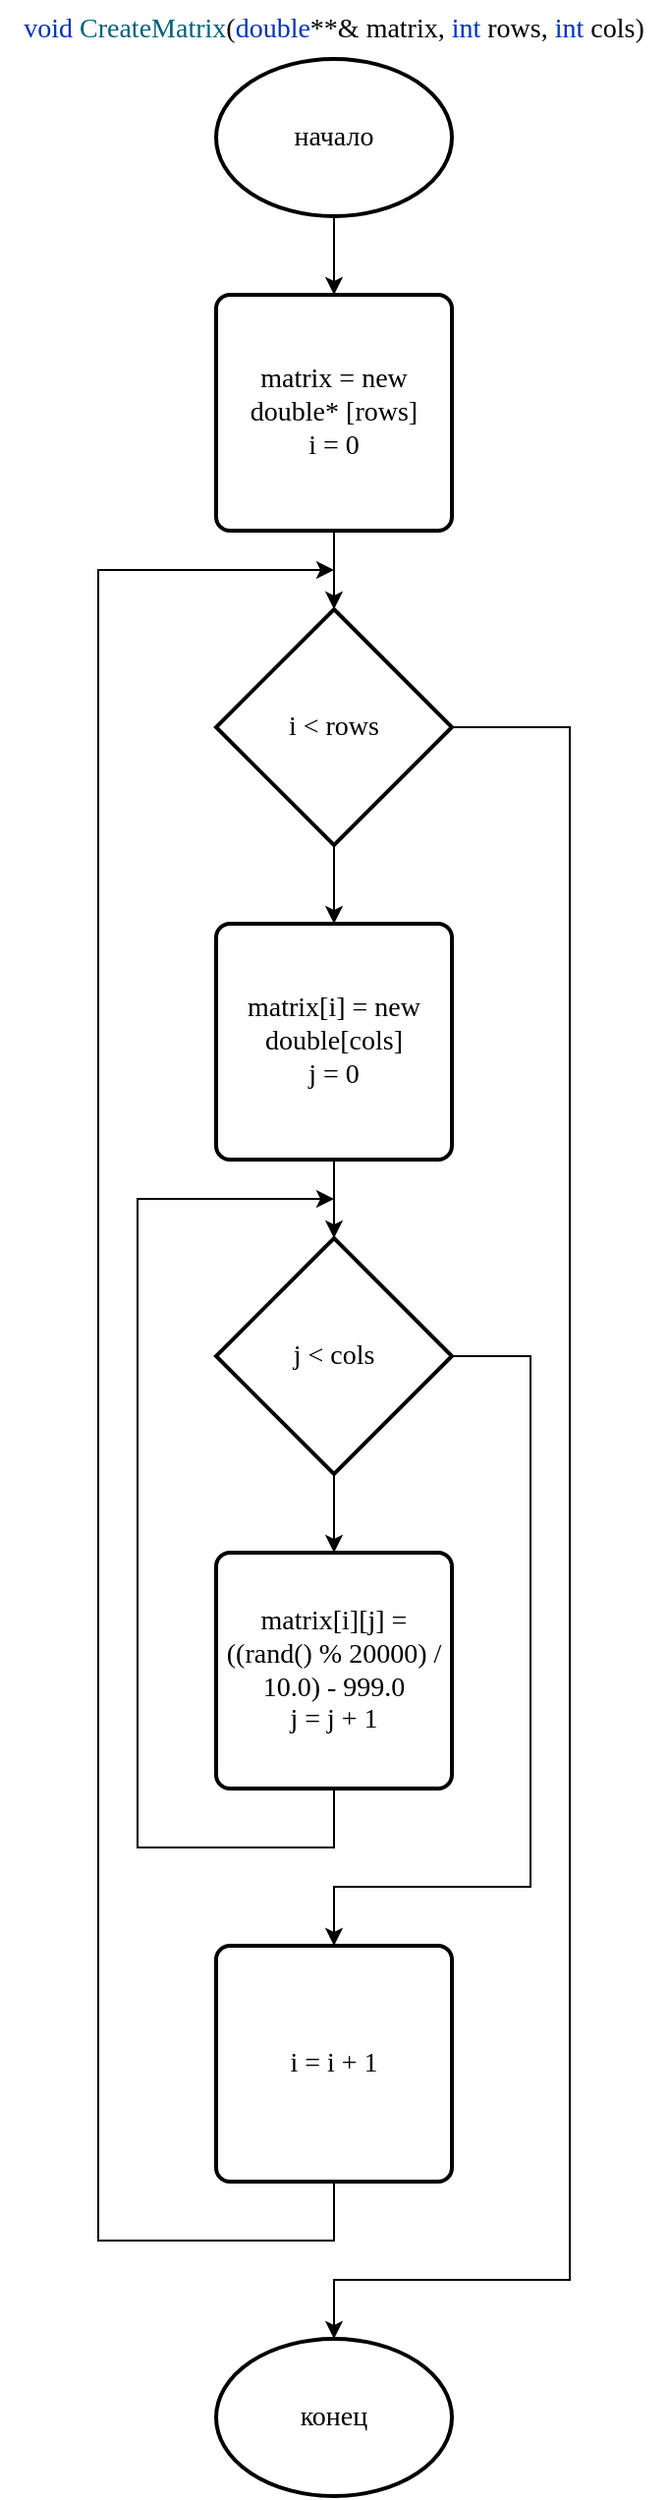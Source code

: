 <mxfile version="24.9.1" pages="7">
  <diagram name="createMatrix" id="2tzl2hl3T_QUOhs44Tyd">
    <mxGraphModel dx="962" dy="531" grid="1" gridSize="10" guides="1" tooltips="1" connect="1" arrows="1" fold="1" page="1" pageScale="1" pageWidth="827" pageHeight="1169" math="0" shadow="0">
      <root>
        <mxCell id="0" />
        <mxCell id="1" parent="0" />
        <mxCell id="3oqcLfJtFz1bBq1qJkoX-1" value="начало" style="strokeWidth=2;html=1;shape=mxgraph.flowchart.start_1;whiteSpace=wrap;fontFamily=Times New Roman;fontSize=14;fontColor=#000000;labelBackgroundColor=none;" vertex="1" parent="1">
          <mxGeometry x="280" y="40" width="120" height="80" as="geometry" />
        </mxCell>
        <mxCell id="ou9NJ6lJxAkvLnhe1XpH-1" value="&lt;div style=&quot;&quot;&gt;&lt;div&gt;&lt;span style=&quot;&quot;&gt;matrix &lt;/span&gt;= &lt;span style=&quot;&quot;&gt;new double&lt;/span&gt;* [&lt;span style=&quot;&quot;&gt;rows&lt;/span&gt;]&lt;/div&gt;&lt;div&gt;i = 0&lt;/div&gt;&lt;/div&gt;" style="rounded=1;whiteSpace=wrap;html=1;absoluteArcSize=1;arcSize=14;strokeWidth=2;fontFamily=Times New Roman;fontSize=14;fontColor=#000000;labelBackgroundColor=none;" vertex="1" parent="1">
          <mxGeometry x="280" y="160" width="120" height="120" as="geometry" />
        </mxCell>
        <mxCell id="ou9NJ6lJxAkvLnhe1XpH-2" value="i &amp;lt; rows" style="strokeWidth=2;html=1;shape=mxgraph.flowchart.decision;whiteSpace=wrap;fontFamily=Times New Roman;fontSize=14;fontColor=#000000;labelBackgroundColor=none;" vertex="1" parent="1">
          <mxGeometry x="280" y="320" width="120" height="120" as="geometry" />
        </mxCell>
        <mxCell id="ou9NJ6lJxAkvLnhe1XpH-3" value="&lt;div style=&quot;&quot;&gt;&lt;div&gt;&lt;span style=&quot;&quot;&gt;matrix&lt;/span&gt;[&lt;span style=&quot;&quot;&gt;i&lt;/span&gt;] = &lt;span style=&quot;&quot;&gt;new double&lt;/span&gt;[&lt;span style=&quot;&quot;&gt;cols&lt;/span&gt;]&lt;/div&gt;&lt;div&gt;j = 0&lt;/div&gt;&lt;/div&gt;" style="rounded=1;whiteSpace=wrap;html=1;absoluteArcSize=1;arcSize=14;strokeWidth=2;fontFamily=Times New Roman;fontSize=14;fontColor=#000000;labelBackgroundColor=none;" vertex="1" parent="1">
          <mxGeometry x="280" y="480" width="120" height="120" as="geometry" />
        </mxCell>
        <mxCell id="ou9NJ6lJxAkvLnhe1XpH-4" value="j &amp;lt; cols" style="strokeWidth=2;html=1;shape=mxgraph.flowchart.decision;whiteSpace=wrap;fontFamily=Times New Roman;fontSize=14;fontColor=#000000;labelBackgroundColor=none;" vertex="1" parent="1">
          <mxGeometry x="280" y="640" width="120" height="120" as="geometry" />
        </mxCell>
        <mxCell id="ou9NJ6lJxAkvLnhe1XpH-5" value="&lt;div style=&quot;&quot;&gt;&lt;div&gt;&lt;span style=&quot;&quot;&gt;matrix&lt;/span&gt;[&lt;span style=&quot;&quot;&gt;i&lt;/span&gt;][&lt;span style=&quot;&quot;&gt;j&lt;/span&gt;] = ((rand() % &lt;span style=&quot;&quot;&gt;20000&lt;/span&gt;) / &lt;span style=&quot;&quot;&gt;10.0&lt;/span&gt;) - &lt;span style=&quot;&quot;&gt;999.0&lt;/span&gt;&lt;/div&gt;&lt;div&gt;&lt;span style=&quot;&quot;&gt;j = j + 1&lt;/span&gt;&lt;/div&gt;&lt;/div&gt;" style="rounded=1;whiteSpace=wrap;html=1;absoluteArcSize=1;arcSize=14;strokeWidth=2;fontFamily=Times New Roman;fontSize=14;fontColor=#000000;labelBackgroundColor=none;" vertex="1" parent="1">
          <mxGeometry x="280" y="800" width="120" height="120" as="geometry" />
        </mxCell>
        <mxCell id="ou9NJ6lJxAkvLnhe1XpH-6" value="i = i + 1" style="rounded=1;whiteSpace=wrap;html=1;absoluteArcSize=1;arcSize=14;strokeWidth=2;fontFamily=Times New Roman;fontSize=14;fontColor=#000000;labelBackgroundColor=none;" vertex="1" parent="1">
          <mxGeometry x="280" y="1000" width="120" height="120" as="geometry" />
        </mxCell>
        <mxCell id="ou9NJ6lJxAkvLnhe1XpH-7" value="" style="endArrow=classic;html=1;rounded=0;exitX=0.5;exitY=1;exitDx=0;exitDy=0;exitPerimeter=0;entryX=0.5;entryY=0;entryDx=0;entryDy=0;fontFamily=Times New Roman;fontSize=14;fontColor=#000000;labelBackgroundColor=none;" edge="1" parent="1" source="3oqcLfJtFz1bBq1qJkoX-1" target="ou9NJ6lJxAkvLnhe1XpH-1">
          <mxGeometry width="50" height="50" relative="1" as="geometry">
            <mxPoint x="370" y="310" as="sourcePoint" />
            <mxPoint x="420" y="260" as="targetPoint" />
          </mxGeometry>
        </mxCell>
        <mxCell id="ou9NJ6lJxAkvLnhe1XpH-8" value="" style="endArrow=classic;html=1;rounded=0;exitX=0.5;exitY=1;exitDx=0;exitDy=0;entryX=0.5;entryY=0;entryDx=0;entryDy=0;entryPerimeter=0;fontFamily=Times New Roman;fontSize=14;fontColor=#000000;labelBackgroundColor=none;" edge="1" parent="1" source="ou9NJ6lJxAkvLnhe1XpH-1" target="ou9NJ6lJxAkvLnhe1XpH-2">
          <mxGeometry width="50" height="50" relative="1" as="geometry">
            <mxPoint x="350" y="130" as="sourcePoint" />
            <mxPoint x="350" y="170" as="targetPoint" />
          </mxGeometry>
        </mxCell>
        <mxCell id="ou9NJ6lJxAkvLnhe1XpH-9" value="" style="endArrow=classic;html=1;rounded=0;exitX=0.5;exitY=1;exitDx=0;exitDy=0;entryX=0.5;entryY=0;entryDx=0;entryDy=0;exitPerimeter=0;fontFamily=Times New Roman;fontSize=14;fontColor=#000000;labelBackgroundColor=none;" edge="1" parent="1" source="ou9NJ6lJxAkvLnhe1XpH-2" target="ou9NJ6lJxAkvLnhe1XpH-3">
          <mxGeometry width="50" height="50" relative="1" as="geometry">
            <mxPoint x="350" y="290" as="sourcePoint" />
            <mxPoint x="350" y="330" as="targetPoint" />
          </mxGeometry>
        </mxCell>
        <mxCell id="ou9NJ6lJxAkvLnhe1XpH-10" value="" style="endArrow=classic;html=1;rounded=0;exitX=0.5;exitY=1;exitDx=0;exitDy=0;entryX=0.5;entryY=0;entryDx=0;entryDy=0;entryPerimeter=0;fontFamily=Times New Roman;fontSize=14;fontColor=#000000;labelBackgroundColor=none;" edge="1" parent="1" source="ou9NJ6lJxAkvLnhe1XpH-3" target="ou9NJ6lJxAkvLnhe1XpH-4">
          <mxGeometry width="50" height="50" relative="1" as="geometry">
            <mxPoint x="350" y="450" as="sourcePoint" />
            <mxPoint x="350" y="490" as="targetPoint" />
          </mxGeometry>
        </mxCell>
        <mxCell id="ou9NJ6lJxAkvLnhe1XpH-11" value="" style="endArrow=classic;html=1;rounded=0;exitX=0.5;exitY=1;exitDx=0;exitDy=0;entryX=0.5;entryY=0;entryDx=0;entryDy=0;exitPerimeter=0;fontFamily=Times New Roman;fontSize=14;fontColor=#000000;labelBackgroundColor=none;" edge="1" parent="1" source="ou9NJ6lJxAkvLnhe1XpH-4" target="ou9NJ6lJxAkvLnhe1XpH-5">
          <mxGeometry width="50" height="50" relative="1" as="geometry">
            <mxPoint x="350" y="610" as="sourcePoint" />
            <mxPoint x="350" y="650" as="targetPoint" />
          </mxGeometry>
        </mxCell>
        <mxCell id="ou9NJ6lJxAkvLnhe1XpH-12" value="" style="endArrow=classic;html=1;rounded=0;exitX=0.5;exitY=1;exitDx=0;exitDy=0;fontFamily=Times New Roman;fontSize=14;fontColor=#000000;labelBackgroundColor=none;" edge="1" parent="1" source="ou9NJ6lJxAkvLnhe1XpH-5">
          <mxGeometry width="50" height="50" relative="1" as="geometry">
            <mxPoint x="350" y="770" as="sourcePoint" />
            <mxPoint x="340" y="620" as="targetPoint" />
            <Array as="points">
              <mxPoint x="340" y="950" />
              <mxPoint x="240" y="950" />
              <mxPoint x="240" y="620" />
            </Array>
          </mxGeometry>
        </mxCell>
        <mxCell id="ou9NJ6lJxAkvLnhe1XpH-13" value="" style="endArrow=classic;html=1;rounded=0;exitX=1;exitY=0.5;exitDx=0;exitDy=0;entryX=0.5;entryY=0;entryDx=0;entryDy=0;exitPerimeter=0;fontFamily=Times New Roman;fontSize=14;fontColor=#000000;labelBackgroundColor=none;" edge="1" parent="1" source="ou9NJ6lJxAkvLnhe1XpH-4" target="ou9NJ6lJxAkvLnhe1XpH-6">
          <mxGeometry width="50" height="50" relative="1" as="geometry">
            <mxPoint x="350" y="770" as="sourcePoint" />
            <mxPoint x="350" y="810" as="targetPoint" />
            <Array as="points">
              <mxPoint x="440" y="700" />
              <mxPoint x="440" y="970" />
              <mxPoint x="340" y="970" />
            </Array>
          </mxGeometry>
        </mxCell>
        <mxCell id="ou9NJ6lJxAkvLnhe1XpH-14" value="" style="endArrow=classic;html=1;rounded=0;exitX=0.5;exitY=1;exitDx=0;exitDy=0;fontFamily=Times New Roman;fontSize=14;fontColor=#000000;labelBackgroundColor=none;" edge="1" parent="1" source="ou9NJ6lJxAkvLnhe1XpH-6">
          <mxGeometry width="50" height="50" relative="1" as="geometry">
            <mxPoint x="350" y="770" as="sourcePoint" />
            <mxPoint x="340" y="300" as="targetPoint" />
            <Array as="points">
              <mxPoint x="340" y="1150" />
              <mxPoint x="220" y="1150" />
              <mxPoint x="220" y="300" />
            </Array>
          </mxGeometry>
        </mxCell>
        <mxCell id="ou9NJ6lJxAkvLnhe1XpH-15" value="" style="endArrow=classic;html=1;rounded=0;exitX=1;exitY=0.5;exitDx=0;exitDy=0;exitPerimeter=0;entryX=0.5;entryY=0;entryDx=0;entryDy=0;entryPerimeter=0;fontFamily=Times New Roman;fontSize=14;fontColor=#000000;labelBackgroundColor=none;" edge="1" parent="1" source="ou9NJ6lJxAkvLnhe1XpH-2" target="ou9NJ6lJxAkvLnhe1XpH-16">
          <mxGeometry width="50" height="50" relative="1" as="geometry">
            <mxPoint x="350" y="450" as="sourcePoint" />
            <mxPoint x="350" y="1185" as="targetPoint" />
            <Array as="points">
              <mxPoint x="460" y="380" />
              <mxPoint x="460" y="1170" />
              <mxPoint x="340" y="1170" />
            </Array>
          </mxGeometry>
        </mxCell>
        <mxCell id="ou9NJ6lJxAkvLnhe1XpH-16" value="конец" style="strokeWidth=2;html=1;shape=mxgraph.flowchart.start_1;whiteSpace=wrap;fontFamily=Times New Roman;fontSize=14;fontColor=#000000;labelBackgroundColor=none;" vertex="1" parent="1">
          <mxGeometry x="280" y="1200" width="120" height="80" as="geometry" />
        </mxCell>
        <mxCell id="SkTKK8VAJWLhEKqBF3-4-1" value="&lt;div style=&quot;background-color:#ffffff;color:#080808&quot;&gt;&lt;div&gt;&lt;span style=&quot;color:#0033b3;&quot;&gt;void &lt;/span&gt;&lt;span style=&quot;color:#00627a;&quot;&gt;CreateMatrix&lt;/span&gt;(&lt;span style=&quot;color:#0033b3;&quot;&gt;double&lt;/span&gt;**&amp;amp; &lt;span style=&quot;color:#000000;&quot;&gt;matrix&lt;/span&gt;, &lt;span style=&quot;color:#0033b3;&quot;&gt;int &lt;/span&gt;&lt;span style=&quot;color:#000000;&quot;&gt;rows&lt;/span&gt;, &lt;span style=&quot;color:#0033b3;&quot;&gt;int &lt;/span&gt;&lt;span style=&quot;color:#000000;&quot;&gt;cols&lt;/span&gt;)&lt;/div&gt;&lt;/div&gt;" style="text;html=1;align=center;verticalAlign=middle;whiteSpace=wrap;rounded=0;fontFamily=Times New Roman;fontSize=14;" vertex="1" parent="1">
          <mxGeometry x="170" y="10" width="340" height="30" as="geometry" />
        </mxCell>
      </root>
    </mxGraphModel>
  </diagram>
  <diagram id="t2t8PHiSUedv-ZYK6GqJ" name="printMatrix">
    <mxGraphModel dx="1106" dy="611" grid="1" gridSize="10" guides="1" tooltips="1" connect="1" arrows="1" fold="1" page="1" pageScale="1" pageWidth="827" pageHeight="1169" math="0" shadow="0">
      <root>
        <mxCell id="0" />
        <mxCell id="1" parent="0" />
        <mxCell id="_AlBgosXyiSzXohMAMae-1" value="начало" style="strokeWidth=2;html=1;shape=mxgraph.flowchart.start_1;whiteSpace=wrap;fontFamily=Times New Roman;fontSize=14;fontColor=#000000;labelBackgroundColor=none;" vertex="1" parent="1">
          <mxGeometry x="280" y="40" width="120" height="80" as="geometry" />
        </mxCell>
        <mxCell id="_AlBgosXyiSzXohMAMae-2" value="&lt;div&gt;&lt;div&gt;&lt;span style=&quot;background-color: initial;&quot;&gt;i = 0&lt;/span&gt;&lt;/div&gt;&lt;/div&gt;" style="rounded=1;whiteSpace=wrap;html=1;absoluteArcSize=1;arcSize=14;strokeWidth=2;fontFamily=Times New Roman;fontSize=14;fontColor=#000000;labelBackgroundColor=none;" vertex="1" parent="1">
          <mxGeometry x="280" y="160" width="120" height="120" as="geometry" />
        </mxCell>
        <mxCell id="_AlBgosXyiSzXohMAMae-3" value="i &amp;lt; rows" style="strokeWidth=2;html=1;shape=mxgraph.flowchart.decision;whiteSpace=wrap;fontFamily=Times New Roman;fontSize=14;fontColor=#000000;labelBackgroundColor=none;" vertex="1" parent="1">
          <mxGeometry x="280" y="320" width="120" height="120" as="geometry" />
        </mxCell>
        <mxCell id="_AlBgosXyiSzXohMAMae-4" value="&lt;div&gt;&lt;div&gt;&lt;span style=&quot;background-color: initial;&quot;&gt;j = 0&lt;/span&gt;&lt;/div&gt;&lt;/div&gt;" style="rounded=1;whiteSpace=wrap;html=1;absoluteArcSize=1;arcSize=14;strokeWidth=2;fontFamily=Times New Roman;fontSize=14;fontColor=#000000;labelBackgroundColor=none;" vertex="1" parent="1">
          <mxGeometry x="280" y="480" width="120" height="120" as="geometry" />
        </mxCell>
        <mxCell id="_AlBgosXyiSzXohMAMae-5" value="j &amp;lt; cols" style="strokeWidth=2;html=1;shape=mxgraph.flowchart.decision;whiteSpace=wrap;fontFamily=Times New Roman;fontSize=14;fontColor=#000000;labelBackgroundColor=none;" vertex="1" parent="1">
          <mxGeometry x="280" y="640" width="120" height="120" as="geometry" />
        </mxCell>
        <mxCell id="_AlBgosXyiSzXohMAMae-6" value="&lt;div&gt;&lt;div&gt;&lt;span style=&quot;background-color: initial;&quot;&gt;j = j + 1&lt;/span&gt;&lt;/div&gt;&lt;/div&gt;" style="rounded=1;whiteSpace=wrap;html=1;absoluteArcSize=1;arcSize=14;strokeWidth=2;fontFamily=Times New Roman;fontSize=14;fontColor=#000000;labelBackgroundColor=none;" vertex="1" parent="1">
          <mxGeometry x="280" y="920" width="120" height="120" as="geometry" />
        </mxCell>
        <mxCell id="_AlBgosXyiSzXohMAMae-7" value="i = i + 1" style="rounded=1;whiteSpace=wrap;html=1;absoluteArcSize=1;arcSize=14;strokeWidth=2;fontFamily=Times New Roman;fontSize=14;fontColor=#000000;labelBackgroundColor=none;" vertex="1" parent="1">
          <mxGeometry x="280" y="1240" width="120" height="120" as="geometry" />
        </mxCell>
        <mxCell id="_AlBgosXyiSzXohMAMae-8" value="" style="endArrow=classic;html=1;rounded=0;exitX=0.5;exitY=1;exitDx=0;exitDy=0;exitPerimeter=0;entryX=0.5;entryY=0;entryDx=0;entryDy=0;fontFamily=Times New Roman;fontSize=14;fontColor=#000000;labelBackgroundColor=none;" edge="1" parent="1" source="_AlBgosXyiSzXohMAMae-1" target="_AlBgosXyiSzXohMAMae-2">
          <mxGeometry width="50" height="50" relative="1" as="geometry">
            <mxPoint x="370" y="310" as="sourcePoint" />
            <mxPoint x="420" y="260" as="targetPoint" />
          </mxGeometry>
        </mxCell>
        <mxCell id="_AlBgosXyiSzXohMAMae-9" value="" style="endArrow=classic;html=1;rounded=0;exitX=0.5;exitY=1;exitDx=0;exitDy=0;entryX=0.5;entryY=0;entryDx=0;entryDy=0;entryPerimeter=0;fontFamily=Times New Roman;fontSize=14;fontColor=#000000;labelBackgroundColor=none;" edge="1" parent="1" source="_AlBgosXyiSzXohMAMae-2" target="_AlBgosXyiSzXohMAMae-3">
          <mxGeometry width="50" height="50" relative="1" as="geometry">
            <mxPoint x="350" y="130" as="sourcePoint" />
            <mxPoint x="350" y="170" as="targetPoint" />
          </mxGeometry>
        </mxCell>
        <mxCell id="_AlBgosXyiSzXohMAMae-10" value="" style="endArrow=classic;html=1;rounded=0;exitX=0.5;exitY=1;exitDx=0;exitDy=0;entryX=0.5;entryY=0;entryDx=0;entryDy=0;exitPerimeter=0;fontFamily=Times New Roman;fontSize=14;fontColor=#000000;labelBackgroundColor=none;" edge="1" parent="1" source="_AlBgosXyiSzXohMAMae-3" target="_AlBgosXyiSzXohMAMae-4">
          <mxGeometry width="50" height="50" relative="1" as="geometry">
            <mxPoint x="350" y="290" as="sourcePoint" />
            <mxPoint x="350" y="330" as="targetPoint" />
          </mxGeometry>
        </mxCell>
        <mxCell id="_AlBgosXyiSzXohMAMae-11" value="" style="endArrow=classic;html=1;rounded=0;exitX=0.5;exitY=1;exitDx=0;exitDy=0;entryX=0.5;entryY=0;entryDx=0;entryDy=0;entryPerimeter=0;fontFamily=Times New Roman;fontSize=14;fontColor=#000000;labelBackgroundColor=none;" edge="1" parent="1" source="_AlBgosXyiSzXohMAMae-4" target="_AlBgosXyiSzXohMAMae-5">
          <mxGeometry width="50" height="50" relative="1" as="geometry">
            <mxPoint x="350" y="450" as="sourcePoint" />
            <mxPoint x="350" y="490" as="targetPoint" />
          </mxGeometry>
        </mxCell>
        <mxCell id="_AlBgosXyiSzXohMAMae-12" value="" style="endArrow=classic;html=1;rounded=0;exitX=0.5;exitY=1;exitDx=0;exitDy=0;exitPerimeter=0;fontFamily=Times New Roman;fontSize=14;fontColor=#000000;labelBackgroundColor=none;entryX=0.5;entryY=0;entryDx=0;entryDy=0;" edge="1" parent="1" source="_AlBgosXyiSzXohMAMae-5" target="_AlBgosXyiSzXohMAMae-20">
          <mxGeometry width="50" height="50" relative="1" as="geometry">
            <mxPoint x="350" y="610" as="sourcePoint" />
            <mxPoint x="370" y="790" as="targetPoint" />
          </mxGeometry>
        </mxCell>
        <mxCell id="_AlBgosXyiSzXohMAMae-13" value="" style="endArrow=classic;html=1;rounded=0;fontFamily=Times New Roman;fontSize=14;fontColor=#000000;labelBackgroundColor=none;exitX=0.5;exitY=1;exitDx=0;exitDy=0;" edge="1" parent="1" source="_AlBgosXyiSzXohMAMae-6">
          <mxGeometry width="50" height="50" relative="1" as="geometry">
            <mxPoint x="390" y="1010" as="sourcePoint" />
            <mxPoint x="340" y="620" as="targetPoint" />
            <Array as="points">
              <mxPoint x="340" y="1070" />
              <mxPoint x="240" y="1070" />
              <mxPoint x="240" y="620" />
            </Array>
          </mxGeometry>
        </mxCell>
        <mxCell id="_AlBgosXyiSzXohMAMae-14" value="" style="endArrow=classic;html=1;rounded=0;exitX=1;exitY=0.5;exitDx=0;exitDy=0;exitPerimeter=0;fontFamily=Times New Roman;fontSize=14;fontColor=#000000;labelBackgroundColor=none;entryX=0.5;entryY=0;entryDx=0;entryDy=0;" edge="1" parent="1" source="_AlBgosXyiSzXohMAMae-5" target="_AlBgosXyiSzXohMAMae-22">
          <mxGeometry width="50" height="50" relative="1" as="geometry">
            <mxPoint x="350" y="770" as="sourcePoint" />
            <mxPoint x="420" y="1160" as="targetPoint" />
            <Array as="points">
              <mxPoint x="440" y="700" />
              <mxPoint x="440" y="1090" />
              <mxPoint x="340" y="1090" />
            </Array>
          </mxGeometry>
        </mxCell>
        <mxCell id="_AlBgosXyiSzXohMAMae-15" value="" style="endArrow=classic;html=1;rounded=0;exitX=0.5;exitY=1;exitDx=0;exitDy=0;fontFamily=Times New Roman;fontSize=14;fontColor=#000000;labelBackgroundColor=none;" edge="1" parent="1" source="_AlBgosXyiSzXohMAMae-7">
          <mxGeometry width="50" height="50" relative="1" as="geometry">
            <mxPoint x="350" y="770" as="sourcePoint" />
            <mxPoint x="340" y="300" as="targetPoint" />
            <Array as="points">
              <mxPoint x="340" y="1390" />
              <mxPoint x="220" y="1390" />
              <mxPoint x="220" y="300" />
            </Array>
          </mxGeometry>
        </mxCell>
        <mxCell id="_AlBgosXyiSzXohMAMae-16" value="" style="endArrow=classic;html=1;rounded=0;exitX=1;exitY=0.5;exitDx=0;exitDy=0;exitPerimeter=0;entryX=0.5;entryY=0;entryDx=0;entryDy=0;entryPerimeter=0;fontFamily=Times New Roman;fontSize=14;fontColor=#000000;labelBackgroundColor=none;" edge="1" parent="1" source="_AlBgosXyiSzXohMAMae-3" target="_AlBgosXyiSzXohMAMae-17">
          <mxGeometry width="50" height="50" relative="1" as="geometry">
            <mxPoint x="350" y="450" as="sourcePoint" />
            <mxPoint x="350" y="1185" as="targetPoint" />
            <Array as="points">
              <mxPoint x="460" y="380" />
              <mxPoint x="460" y="1410" />
              <mxPoint x="340" y="1410" />
            </Array>
          </mxGeometry>
        </mxCell>
        <mxCell id="_AlBgosXyiSzXohMAMae-17" value="конец" style="strokeWidth=2;html=1;shape=mxgraph.flowchart.start_1;whiteSpace=wrap;fontFamily=Times New Roman;fontSize=14;fontColor=#000000;labelBackgroundColor=none;" vertex="1" parent="1">
          <mxGeometry x="280" y="1440" width="120" height="80" as="geometry" />
        </mxCell>
        <mxCell id="_AlBgosXyiSzXohMAMae-20" value="&lt;div style=&quot;background-color:#ffffff;color:#080808&quot;&gt;&lt;div&gt;&lt;span style=&quot;color:#000000;&quot;&gt;matrix&lt;/span&gt;[&lt;span style=&quot;color:#000000;&quot;&gt;i&lt;/span&gt;][&lt;span style=&quot;color:#000000;&quot;&gt;j&lt;/span&gt;]&lt;/div&gt;&lt;/div&gt;" style="shape=parallelogram;html=1;strokeWidth=2;perimeter=parallelogramPerimeter;whiteSpace=wrap;rounded=1;arcSize=12;size=0.23;fontFamily=Times New Roman;fontSize=14;" vertex="1" parent="1">
          <mxGeometry x="280" y="800" width="120" height="80" as="geometry" />
        </mxCell>
        <mxCell id="_AlBgosXyiSzXohMAMae-21" value="" style="endArrow=classic;html=1;rounded=0;exitX=0.5;exitY=1;exitDx=0;exitDy=0;fontFamily=Times New Roman;fontSize=14;fontColor=#000000;labelBackgroundColor=none;entryX=0.5;entryY=0;entryDx=0;entryDy=0;" edge="1" parent="1" source="_AlBgosXyiSzXohMAMae-20" target="_AlBgosXyiSzXohMAMae-6">
          <mxGeometry width="50" height="50" relative="1" as="geometry">
            <mxPoint x="350" y="770" as="sourcePoint" />
            <mxPoint x="350" y="810" as="targetPoint" />
          </mxGeometry>
        </mxCell>
        <mxCell id="_AlBgosXyiSzXohMAMae-22" value="&lt;div style=&quot;background-color: rgb(255, 255, 255);&quot;&gt;&lt;div&gt;&quot;\n&quot;&lt;/div&gt;&lt;/div&gt;" style="shape=parallelogram;html=1;strokeWidth=2;perimeter=parallelogramPerimeter;whiteSpace=wrap;rounded=1;arcSize=12;size=0.23;fontFamily=Times New Roman;fontSize=14;" vertex="1" parent="1">
          <mxGeometry x="280" y="1120" width="120" height="80" as="geometry" />
        </mxCell>
        <mxCell id="_AlBgosXyiSzXohMAMae-24" value="" style="endArrow=classic;html=1;rounded=0;exitX=0.5;exitY=1;exitDx=0;exitDy=0;fontFamily=Times New Roman;fontSize=14;fontColor=#000000;labelBackgroundColor=none;entryX=0.5;entryY=0;entryDx=0;entryDy=0;" edge="1" parent="1" source="_AlBgosXyiSzXohMAMae-22" target="_AlBgosXyiSzXohMAMae-7">
          <mxGeometry width="50" height="50" relative="1" as="geometry">
            <mxPoint x="350" y="890" as="sourcePoint" />
            <mxPoint x="350" y="930" as="targetPoint" />
          </mxGeometry>
        </mxCell>
        <mxCell id="_AlBgosXyiSzXohMAMae-25" value="&lt;div style=&quot;background-color:#ffffff;color:#080808&quot;&gt;&lt;div&gt;&lt;span style=&quot;color:#0033b3;&quot;&gt;void &lt;/span&gt;&lt;span style=&quot;color:#00627a;&quot;&gt;PrintMatrix&lt;/span&gt;(&lt;span style=&quot;color:#0033b3;&quot;&gt;double&lt;/span&gt;** &lt;span style=&quot;color:#000000;&quot;&gt;matrix&lt;/span&gt;, &lt;span style=&quot;color:#0033b3;&quot;&gt;int &lt;/span&gt;&lt;span style=&quot;color:#000000;&quot;&gt;rows&lt;/span&gt;, &lt;span style=&quot;color:#0033b3;&quot;&gt;int &lt;/span&gt;&lt;span style=&quot;color:#000000;&quot;&gt;cols&lt;/span&gt;)&lt;br&gt;&lt;/div&gt;&lt;/div&gt;" style="text;html=1;align=center;verticalAlign=middle;whiteSpace=wrap;rounded=0;fontFamily=Times New Roman;fontSize=14;" vertex="1" parent="1">
          <mxGeometry x="180" y="10" width="320" height="30" as="geometry" />
        </mxCell>
      </root>
    </mxGraphModel>
  </diagram>
  <diagram id="kBAxjoEVMKeGyU7ddDn3" name="deleteMatrix">
    <mxGraphModel dx="1106" dy="611" grid="1" gridSize="10" guides="1" tooltips="1" connect="1" arrows="1" fold="1" page="1" pageScale="1" pageWidth="827" pageHeight="1169" math="0" shadow="0">
      <root>
        <mxCell id="0" />
        <mxCell id="1" parent="0" />
        <mxCell id="CEFZMBZtED5uscrj7eCg-1" value="начало" style="strokeWidth=2;html=1;shape=mxgraph.flowchart.start_1;whiteSpace=wrap;fontFamily=Times New Roman;fontSize=14;fontColor=#000000;labelBackgroundColor=none;" vertex="1" parent="1">
          <mxGeometry x="280" y="40" width="120" height="80" as="geometry" />
        </mxCell>
        <mxCell id="CEFZMBZtED5uscrj7eCg-2" value="&lt;div&gt;&lt;div&gt;&lt;span style=&quot;&quot;&gt;i = 0&lt;/span&gt;&lt;/div&gt;&lt;/div&gt;" style="rounded=1;whiteSpace=wrap;html=1;absoluteArcSize=1;arcSize=14;strokeWidth=2;fontFamily=Times New Roman;fontSize=14;fontColor=#000000;labelBackgroundColor=none;" vertex="1" parent="1">
          <mxGeometry x="280" y="160" width="120" height="120" as="geometry" />
        </mxCell>
        <mxCell id="CEFZMBZtED5uscrj7eCg-3" value="i &amp;lt; rows" style="strokeWidth=2;html=1;shape=mxgraph.flowchart.decision;whiteSpace=wrap;fontFamily=Times New Roman;fontSize=14;fontColor=#000000;labelBackgroundColor=none;" vertex="1" parent="1">
          <mxGeometry x="280" y="320" width="120" height="120" as="geometry" />
        </mxCell>
        <mxCell id="CEFZMBZtED5uscrj7eCg-4" value="&lt;div&gt;&lt;div&gt;&lt;span&gt;delete[] matrix&lt;/span&gt;[&lt;span&gt;i&lt;/span&gt;]&lt;/div&gt;&lt;/div&gt;" style="rounded=1;whiteSpace=wrap;html=1;absoluteArcSize=1;arcSize=14;strokeWidth=2;fontFamily=Times New Roman;fontSize=14;fontColor=#000000;labelBackgroundColor=none;" vertex="1" parent="1">
          <mxGeometry x="280" y="480" width="120" height="120" as="geometry" />
        </mxCell>
        <mxCell id="CEFZMBZtED5uscrj7eCg-7" value="i = i + 1" style="rounded=1;whiteSpace=wrap;html=1;absoluteArcSize=1;arcSize=14;strokeWidth=2;fontFamily=Times New Roman;fontSize=14;fontColor=#000000;labelBackgroundColor=none;" vertex="1" parent="1">
          <mxGeometry x="280" y="640" width="120" height="120" as="geometry" />
        </mxCell>
        <mxCell id="CEFZMBZtED5uscrj7eCg-8" value="" style="endArrow=classic;html=1;rounded=0;exitX=0.5;exitY=1;exitDx=0;exitDy=0;exitPerimeter=0;entryX=0.5;entryY=0;entryDx=0;entryDy=0;fontFamily=Times New Roman;fontSize=14;fontColor=#000000;labelBackgroundColor=none;" edge="1" parent="1" source="CEFZMBZtED5uscrj7eCg-1" target="CEFZMBZtED5uscrj7eCg-2">
          <mxGeometry width="50" height="50" relative="1" as="geometry">
            <mxPoint x="370" y="310" as="sourcePoint" />
            <mxPoint x="420" y="260" as="targetPoint" />
          </mxGeometry>
        </mxCell>
        <mxCell id="CEFZMBZtED5uscrj7eCg-9" value="" style="endArrow=classic;html=1;rounded=0;exitX=0.5;exitY=1;exitDx=0;exitDy=0;entryX=0.5;entryY=0;entryDx=0;entryDy=0;entryPerimeter=0;fontFamily=Times New Roman;fontSize=14;fontColor=#000000;labelBackgroundColor=none;" edge="1" parent="1" source="CEFZMBZtED5uscrj7eCg-2" target="CEFZMBZtED5uscrj7eCg-3">
          <mxGeometry width="50" height="50" relative="1" as="geometry">
            <mxPoint x="350" y="130" as="sourcePoint" />
            <mxPoint x="350" y="170" as="targetPoint" />
          </mxGeometry>
        </mxCell>
        <mxCell id="CEFZMBZtED5uscrj7eCg-10" value="" style="endArrow=classic;html=1;rounded=0;exitX=0.5;exitY=1;exitDx=0;exitDy=0;entryX=0.5;entryY=0;entryDx=0;entryDy=0;exitPerimeter=0;fontFamily=Times New Roman;fontSize=14;fontColor=#000000;labelBackgroundColor=none;" edge="1" parent="1" source="CEFZMBZtED5uscrj7eCg-3" target="CEFZMBZtED5uscrj7eCg-4">
          <mxGeometry width="50" height="50" relative="1" as="geometry">
            <mxPoint x="350" y="290" as="sourcePoint" />
            <mxPoint x="350" y="330" as="targetPoint" />
          </mxGeometry>
        </mxCell>
        <mxCell id="CEFZMBZtED5uscrj7eCg-11" value="" style="endArrow=classic;html=1;rounded=0;exitX=0.5;exitY=1;exitDx=0;exitDy=0;entryX=0.5;entryY=0;entryDx=0;entryDy=0;entryPerimeter=0;fontFamily=Times New Roman;fontSize=14;fontColor=#000000;labelBackgroundColor=none;" edge="1" parent="1" source="CEFZMBZtED5uscrj7eCg-4">
          <mxGeometry width="50" height="50" relative="1" as="geometry">
            <mxPoint x="350" y="450" as="sourcePoint" />
            <mxPoint x="340" y="640" as="targetPoint" />
          </mxGeometry>
        </mxCell>
        <mxCell id="CEFZMBZtED5uscrj7eCg-15" value="" style="endArrow=classic;html=1;rounded=0;exitX=0.5;exitY=1;exitDx=0;exitDy=0;fontFamily=Times New Roman;fontSize=14;fontColor=#000000;labelBackgroundColor=none;" edge="1" parent="1" source="CEFZMBZtED5uscrj7eCg-7">
          <mxGeometry width="50" height="50" relative="1" as="geometry">
            <mxPoint x="350" y="770" as="sourcePoint" />
            <mxPoint x="340" y="300" as="targetPoint" />
            <Array as="points">
              <mxPoint x="340" y="790" />
              <mxPoint x="220" y="790" />
              <mxPoint x="220" y="300" />
            </Array>
          </mxGeometry>
        </mxCell>
        <mxCell id="CEFZMBZtED5uscrj7eCg-16" value="" style="endArrow=classic;html=1;rounded=0;exitX=1;exitY=0.5;exitDx=0;exitDy=0;exitPerimeter=0;fontFamily=Times New Roman;fontSize=14;fontColor=#000000;labelBackgroundColor=none;entryX=0.5;entryY=0;entryDx=0;entryDy=0;" edge="1" parent="1" source="CEFZMBZtED5uscrj7eCg-3" target="CEFZMBZtED5uscrj7eCg-19">
          <mxGeometry width="50" height="50" relative="1" as="geometry">
            <mxPoint x="350" y="450" as="sourcePoint" />
            <mxPoint x="360" y="830" as="targetPoint" />
            <Array as="points">
              <mxPoint x="460" y="380" />
              <mxPoint x="460" y="810" />
              <mxPoint x="340" y="810" />
            </Array>
          </mxGeometry>
        </mxCell>
        <mxCell id="CEFZMBZtED5uscrj7eCg-17" value="конец" style="strokeWidth=2;html=1;shape=mxgraph.flowchart.start_1;whiteSpace=wrap;fontFamily=Times New Roman;fontSize=14;fontColor=#000000;labelBackgroundColor=none;" vertex="1" parent="1">
          <mxGeometry x="280" y="1000" width="120" height="80" as="geometry" />
        </mxCell>
        <mxCell id="CEFZMBZtED5uscrj7eCg-18" value="&lt;div style=&quot;background-color:#ffffff;color:#080808&quot;&gt;&lt;div&gt;&lt;div&gt;&lt;span style=&quot;color:#0033b3;&quot;&gt;void &lt;/span&gt;&lt;span style=&quot;color:#00627a;&quot;&gt;DeleteMatrix&lt;/span&gt;(&lt;span style=&quot;color:#0033b3;&quot;&gt;double&lt;/span&gt;** &lt;span style=&quot;color:#000000;&quot;&gt;matrix&lt;/span&gt;, &lt;span style=&quot;color:#0033b3;&quot;&gt;int &lt;/span&gt;&lt;span style=&quot;color:#000000;&quot;&gt;rows&lt;/span&gt;)&lt;/div&gt;&lt;/div&gt;&lt;/div&gt;" style="text;html=1;align=center;verticalAlign=middle;whiteSpace=wrap;rounded=0;fontFamily=Times New Roman;fontSize=14;" vertex="1" parent="1">
          <mxGeometry x="170" y="10" width="340" height="30" as="geometry" />
        </mxCell>
        <mxCell id="CEFZMBZtED5uscrj7eCg-19" value="&lt;div style=&quot;&quot;&gt;&lt;div&gt;&lt;span style=&quot;&quot;&gt;delete&lt;/span&gt;[] &lt;span style=&quot;&quot;&gt;matrix&lt;/span&gt;&lt;/div&gt;&lt;/div&gt;" style="rounded=1;whiteSpace=wrap;html=1;absoluteArcSize=1;arcSize=14;strokeWidth=2;fontFamily=Times New Roman;fontSize=14;fontColor=#000000;labelBackgroundColor=none;" vertex="1" parent="1">
          <mxGeometry x="280" y="840" width="120" height="120" as="geometry" />
        </mxCell>
        <mxCell id="CEFZMBZtED5uscrj7eCg-20" value="" style="endArrow=classic;html=1;rounded=0;exitX=0.5;exitY=1;exitDx=0;exitDy=0;entryX=0.5;entryY=0;entryDx=0;entryDy=0;entryPerimeter=0;fontFamily=Times New Roman;fontSize=14;fontColor=#000000;labelBackgroundColor=none;" edge="1" parent="1" source="CEFZMBZtED5uscrj7eCg-19" target="CEFZMBZtED5uscrj7eCg-17">
          <mxGeometry width="50" height="50" relative="1" as="geometry">
            <mxPoint x="350" y="610" as="sourcePoint" />
            <mxPoint x="350" y="650" as="targetPoint" />
          </mxGeometry>
        </mxCell>
      </root>
    </mxGraphModel>
  </diagram>
  <diagram id="WjeVzKvF5xXFu8BfcFWb" name="findMinElement">
    <mxGraphModel dx="1106" dy="611" grid="1" gridSize="10" guides="1" tooltips="1" connect="1" arrows="1" fold="1" page="1" pageScale="1" pageWidth="827" pageHeight="1169" math="0" shadow="0">
      <root>
        <mxCell id="0" />
        <mxCell id="1" parent="0" />
        <mxCell id="yaCjiG2zB2sj_Q0SAVtT-1" value="начало" style="strokeWidth=2;html=1;shape=mxgraph.flowchart.start_1;whiteSpace=wrap;fontFamily=Times New Roman;fontSize=14;fontColor=#000000;labelBackgroundColor=none;" vertex="1" parent="1">
          <mxGeometry x="280" y="40" width="120" height="80" as="geometry" />
        </mxCell>
        <mxCell id="yaCjiG2zB2sj_Q0SAVtT-2" value="&lt;div style=&quot;&quot;&gt;&lt;div&gt;&lt;div style=&quot;background-color: rgb(255, 255, 255);&quot;&gt;&lt;div style=&quot;&quot;&gt;&lt;span style=&quot;&quot;&gt;double &lt;/span&gt;&lt;span style=&quot;&quot;&gt;minValue &lt;/span&gt;= &lt;span style=&quot;&quot;&gt;matrix&lt;/span&gt;[&lt;span style=&quot;&quot;&gt;0&lt;/span&gt;][&lt;span style=&quot;&quot;&gt;0&lt;/span&gt;]&lt;/div&gt;&lt;div style=&quot;&quot;&gt;&lt;span style=&quot;&quot;&gt;minRow &lt;/span&gt;= &lt;span style=&quot;&quot;&gt;0&lt;/span&gt;&lt;/div&gt;&lt;div style=&quot;&quot;&gt;&lt;span style=&quot;&quot;&gt;minCol &lt;/span&gt;= &lt;span style=&quot;&quot;&gt;0&lt;/span&gt;&lt;/div&gt;&lt;/div&gt;&lt;/div&gt;&lt;div&gt;&lt;span style=&quot;background-color: initial;&quot;&gt;i = 0&lt;/span&gt;&lt;/div&gt;&lt;/div&gt;" style="rounded=1;whiteSpace=wrap;html=1;absoluteArcSize=1;arcSize=14;strokeWidth=2;fontFamily=Times New Roman;fontSize=14;fontColor=#000000;labelBackgroundColor=none;" vertex="1" parent="1">
          <mxGeometry x="280" y="160" width="120" height="120" as="geometry" />
        </mxCell>
        <mxCell id="yaCjiG2zB2sj_Q0SAVtT-3" value="i &amp;lt; rows" style="strokeWidth=2;html=1;shape=mxgraph.flowchart.decision;whiteSpace=wrap;fontFamily=Times New Roman;fontSize=14;fontColor=#000000;labelBackgroundColor=none;" vertex="1" parent="1">
          <mxGeometry x="280" y="320" width="120" height="120" as="geometry" />
        </mxCell>
        <mxCell id="yaCjiG2zB2sj_Q0SAVtT-4" value="&lt;div style=&quot;&quot;&gt;&lt;div&gt;&lt;span style=&quot;background-color: initial;&quot;&gt;j = 0&lt;/span&gt;&lt;/div&gt;&lt;/div&gt;" style="rounded=1;whiteSpace=wrap;html=1;absoluteArcSize=1;arcSize=14;strokeWidth=2;fontFamily=Times New Roman;fontSize=14;fontColor=#000000;labelBackgroundColor=none;" vertex="1" parent="1">
          <mxGeometry x="280" y="480" width="120" height="120" as="geometry" />
        </mxCell>
        <mxCell id="yaCjiG2zB2sj_Q0SAVtT-5" value="j &amp;lt; cols" style="strokeWidth=2;html=1;shape=mxgraph.flowchart.decision;whiteSpace=wrap;fontFamily=Times New Roman;fontSize=14;fontColor=#000000;labelBackgroundColor=none;" vertex="1" parent="1">
          <mxGeometry x="280" y="640" width="120" height="120" as="geometry" />
        </mxCell>
        <mxCell id="yaCjiG2zB2sj_Q0SAVtT-6" value="&lt;div style=&quot;&quot;&gt;&lt;div&gt;&lt;div style=&quot;color: rgb(8, 8, 8);&quot;&gt;&lt;div style=&quot;&quot;&gt;&lt;span style=&quot;color:#000000;&quot;&gt;minValue &lt;/span&gt;= &lt;span style=&quot;color:#000000;&quot;&gt;matrix&lt;/span&gt;[&lt;span style=&quot;color:#000000;&quot;&gt;i&lt;/span&gt;][&lt;span style=&quot;color:#000000;&quot;&gt;j&lt;/span&gt;]&lt;/div&gt;&lt;div style=&quot;&quot;&gt;&lt;span style=&quot;color:#000000;&quot;&gt;minRow &lt;/span&gt;= &lt;span style=&quot;color:#000000;&quot;&gt;i&lt;/span&gt;&lt;/div&gt;&lt;div style=&quot;&quot;&gt;&lt;span style=&quot;color:#000000;&quot;&gt;minCol &lt;/span&gt;= &lt;span style=&quot;color:#000000;&quot;&gt;j&lt;/span&gt;&lt;/div&gt;&lt;/div&gt;&lt;/div&gt;&lt;/div&gt;" style="rounded=1;whiteSpace=wrap;html=1;absoluteArcSize=1;arcSize=14;strokeWidth=2;fontFamily=Times New Roman;fontSize=14;fontColor=#000000;labelBackgroundColor=none;" vertex="1" parent="1">
          <mxGeometry x="280" y="960" width="120" height="120" as="geometry" />
        </mxCell>
        <mxCell id="yaCjiG2zB2sj_Q0SAVtT-7" value="i = i + 1" style="rounded=1;whiteSpace=wrap;html=1;absoluteArcSize=1;arcSize=14;strokeWidth=2;fontFamily=Times New Roman;fontSize=14;fontColor=#000000;labelBackgroundColor=none;" vertex="1" parent="1">
          <mxGeometry x="280" y="1320" width="120" height="120" as="geometry" />
        </mxCell>
        <mxCell id="yaCjiG2zB2sj_Q0SAVtT-8" value="" style="endArrow=classic;html=1;rounded=0;exitX=0.5;exitY=1;exitDx=0;exitDy=0;exitPerimeter=0;entryX=0.5;entryY=0;entryDx=0;entryDy=0;fontFamily=Times New Roman;fontSize=14;fontColor=#000000;labelBackgroundColor=none;" edge="1" parent="1" source="yaCjiG2zB2sj_Q0SAVtT-1" target="yaCjiG2zB2sj_Q0SAVtT-2">
          <mxGeometry width="50" height="50" relative="1" as="geometry">
            <mxPoint x="370" y="310" as="sourcePoint" />
            <mxPoint x="420" y="260" as="targetPoint" />
          </mxGeometry>
        </mxCell>
        <mxCell id="yaCjiG2zB2sj_Q0SAVtT-9" value="" style="endArrow=classic;html=1;rounded=0;exitX=0.5;exitY=1;exitDx=0;exitDy=0;entryX=0.5;entryY=0;entryDx=0;entryDy=0;entryPerimeter=0;fontFamily=Times New Roman;fontSize=14;fontColor=#000000;labelBackgroundColor=none;" edge="1" parent="1" source="yaCjiG2zB2sj_Q0SAVtT-2" target="yaCjiG2zB2sj_Q0SAVtT-3">
          <mxGeometry width="50" height="50" relative="1" as="geometry">
            <mxPoint x="350" y="130" as="sourcePoint" />
            <mxPoint x="350" y="170" as="targetPoint" />
          </mxGeometry>
        </mxCell>
        <mxCell id="yaCjiG2zB2sj_Q0SAVtT-10" value="" style="endArrow=classic;html=1;rounded=0;exitX=0.5;exitY=1;exitDx=0;exitDy=0;entryX=0.5;entryY=0;entryDx=0;entryDy=0;exitPerimeter=0;fontFamily=Times New Roman;fontSize=14;fontColor=#000000;labelBackgroundColor=none;" edge="1" parent="1" source="yaCjiG2zB2sj_Q0SAVtT-3" target="yaCjiG2zB2sj_Q0SAVtT-4">
          <mxGeometry width="50" height="50" relative="1" as="geometry">
            <mxPoint x="350" y="290" as="sourcePoint" />
            <mxPoint x="350" y="330" as="targetPoint" />
          </mxGeometry>
        </mxCell>
        <mxCell id="yaCjiG2zB2sj_Q0SAVtT-11" value="" style="endArrow=classic;html=1;rounded=0;exitX=0.5;exitY=1;exitDx=0;exitDy=0;entryX=0.5;entryY=0;entryDx=0;entryDy=0;entryPerimeter=0;fontFamily=Times New Roman;fontSize=14;fontColor=#000000;labelBackgroundColor=none;" edge="1" parent="1" source="yaCjiG2zB2sj_Q0SAVtT-4" target="yaCjiG2zB2sj_Q0SAVtT-5">
          <mxGeometry width="50" height="50" relative="1" as="geometry">
            <mxPoint x="350" y="450" as="sourcePoint" />
            <mxPoint x="350" y="490" as="targetPoint" />
          </mxGeometry>
        </mxCell>
        <mxCell id="yaCjiG2zB2sj_Q0SAVtT-12" value="" style="endArrow=classic;html=1;rounded=0;exitX=0.5;exitY=1;exitDx=0;exitDy=0;exitPerimeter=0;fontFamily=Times New Roman;fontSize=14;fontColor=#000000;labelBackgroundColor=none;entryX=0.5;entryY=0;entryDx=0;entryDy=0;entryPerimeter=0;" edge="1" parent="1" source="yaCjiG2zB2sj_Q0SAVtT-5" target="yaCjiG2zB2sj_Q0SAVtT-20">
          <mxGeometry width="50" height="50" relative="1" as="geometry">
            <mxPoint x="350" y="610" as="sourcePoint" />
            <mxPoint x="390" y="770" as="targetPoint" />
          </mxGeometry>
        </mxCell>
        <mxCell id="yaCjiG2zB2sj_Q0SAVtT-13" value="" style="endArrow=classic;html=1;rounded=0;exitX=0.5;exitY=1;exitDx=0;exitDy=0;fontFamily=Times New Roman;fontSize=14;fontColor=#000000;labelBackgroundColor=none;" edge="1" parent="1" source="yaCjiG2zB2sj_Q0SAVtT-22">
          <mxGeometry width="50" height="50" relative="1" as="geometry">
            <mxPoint x="350" y="770" as="sourcePoint" />
            <mxPoint x="340" y="620" as="targetPoint" />
            <Array as="points">
              <mxPoint x="340" y="1270" />
              <mxPoint x="240" y="1270" />
              <mxPoint x="240" y="620" />
            </Array>
          </mxGeometry>
        </mxCell>
        <mxCell id="yaCjiG2zB2sj_Q0SAVtT-14" value="" style="endArrow=classic;html=1;rounded=0;exitX=1;exitY=0.5;exitDx=0;exitDy=0;entryX=0.5;entryY=0;entryDx=0;entryDy=0;exitPerimeter=0;fontFamily=Times New Roman;fontSize=14;fontColor=#000000;labelBackgroundColor=none;" edge="1" parent="1" source="yaCjiG2zB2sj_Q0SAVtT-5" target="yaCjiG2zB2sj_Q0SAVtT-7">
          <mxGeometry width="50" height="50" relative="1" as="geometry">
            <mxPoint x="350" y="770" as="sourcePoint" />
            <mxPoint x="350" y="810" as="targetPoint" />
            <Array as="points">
              <mxPoint x="440" y="700" />
              <mxPoint x="440" y="1290" />
              <mxPoint x="340" y="1290" />
            </Array>
          </mxGeometry>
        </mxCell>
        <mxCell id="yaCjiG2zB2sj_Q0SAVtT-15" value="" style="endArrow=classic;html=1;rounded=0;exitX=0.5;exitY=1;exitDx=0;exitDy=0;fontFamily=Times New Roman;fontSize=14;fontColor=#000000;labelBackgroundColor=none;" edge="1" parent="1" source="yaCjiG2zB2sj_Q0SAVtT-7">
          <mxGeometry width="50" height="50" relative="1" as="geometry">
            <mxPoint x="350" y="770" as="sourcePoint" />
            <mxPoint x="340" y="300" as="targetPoint" />
            <Array as="points">
              <mxPoint x="340" y="1470" />
              <mxPoint x="220" y="1470" />
              <mxPoint x="220" y="300" />
            </Array>
          </mxGeometry>
        </mxCell>
        <mxCell id="yaCjiG2zB2sj_Q0SAVtT-16" value="" style="endArrow=classic;html=1;rounded=0;exitX=1;exitY=0.5;exitDx=0;exitDy=0;exitPerimeter=0;entryX=0.5;entryY=0;entryDx=0;entryDy=0;entryPerimeter=0;fontFamily=Times New Roman;fontSize=14;fontColor=#000000;labelBackgroundColor=none;" edge="1" parent="1" source="yaCjiG2zB2sj_Q0SAVtT-3" target="yaCjiG2zB2sj_Q0SAVtT-17">
          <mxGeometry width="50" height="50" relative="1" as="geometry">
            <mxPoint x="350" y="450" as="sourcePoint" />
            <mxPoint x="350" y="1185" as="targetPoint" />
            <Array as="points">
              <mxPoint x="460" y="380" />
              <mxPoint x="460" y="1490" />
              <mxPoint x="340" y="1490" />
            </Array>
          </mxGeometry>
        </mxCell>
        <mxCell id="yaCjiG2zB2sj_Q0SAVtT-17" value="конец" style="strokeWidth=2;html=1;shape=mxgraph.flowchart.start_1;whiteSpace=wrap;fontFamily=Times New Roman;fontSize=14;fontColor=#000000;labelBackgroundColor=none;" vertex="1" parent="1">
          <mxGeometry x="280" y="1520" width="120" height="80" as="geometry" />
        </mxCell>
        <mxCell id="yaCjiG2zB2sj_Q0SAVtT-18" value="&lt;div style=&quot;background-color:#ffffff;color:#080808&quot;&gt;&lt;div&gt;&lt;div style=&quot;&quot;&gt;&lt;span style=&quot;color:#0033b3;&quot;&gt;void &lt;/span&gt;&lt;span style=&quot;color:#00627a;&quot;&gt;FindMinElement&lt;/span&gt;(&lt;span style=&quot;color:#0033b3;&quot;&gt;double&lt;/span&gt;** &lt;span style=&quot;color:#000000;&quot;&gt;matrix&lt;/span&gt;, &lt;span style=&quot;color:#0033b3;&quot;&gt;int &lt;/span&gt;&lt;span style=&quot;color:#000000;&quot;&gt;rows&lt;/span&gt;, &lt;span style=&quot;color:#0033b3;&quot;&gt;int &lt;/span&gt;&lt;span style=&quot;color:#000000;&quot;&gt;cols&lt;/span&gt;, &lt;span style=&quot;color:#0033b3;&quot;&gt;int&lt;/span&gt;&amp;amp; &lt;span style=&quot;color:#000000;&quot;&gt;minRow&lt;/span&gt;, &lt;span style=&quot;color:#0033b3;&quot;&gt;int&lt;/span&gt;&amp;amp; &lt;span style=&quot;color:#000000;&quot;&gt;minCol&lt;/span&gt;)&lt;/div&gt;&lt;/div&gt;&lt;/div&gt;" style="text;html=1;align=center;verticalAlign=middle;whiteSpace=wrap;rounded=0;fontFamily=Times New Roman;fontSize=14;" vertex="1" parent="1">
          <mxGeometry x="85" y="10" width="510" height="30" as="geometry" />
        </mxCell>
        <mxCell id="yaCjiG2zB2sj_Q0SAVtT-20" value="&lt;div style=&quot;&quot;&gt;&lt;div style=&quot;&quot;&gt;&lt;span style=&quot;&quot;&gt;matrix&lt;/span&gt;[&lt;span style=&quot;&quot;&gt;i&lt;/span&gt;][&lt;span style=&quot;&quot;&gt;j&lt;/span&gt;] &amp;lt; &lt;span style=&quot;&quot;&gt;minValue&lt;/span&gt;&lt;/div&gt;&lt;/div&gt;" style="strokeWidth=2;html=1;shape=mxgraph.flowchart.decision;whiteSpace=wrap;fontFamily=Times New Roman;fontSize=14;fontColor=#000000;labelBackgroundColor=none;" vertex="1" parent="1">
          <mxGeometry x="280" y="800" width="120" height="120" as="geometry" />
        </mxCell>
        <mxCell id="yaCjiG2zB2sj_Q0SAVtT-21" value="" style="endArrow=classic;html=1;rounded=0;exitX=0.5;exitY=1;exitDx=0;exitDy=0;exitPerimeter=0;fontFamily=Times New Roman;fontSize=14;fontColor=#000000;labelBackgroundColor=none;entryX=0.5;entryY=0;entryDx=0;entryDy=0;" edge="1" parent="1" source="yaCjiG2zB2sj_Q0SAVtT-20" target="yaCjiG2zB2sj_Q0SAVtT-6">
          <mxGeometry width="50" height="50" relative="1" as="geometry">
            <mxPoint x="350" y="770" as="sourcePoint" />
            <mxPoint x="350" y="810" as="targetPoint" />
          </mxGeometry>
        </mxCell>
        <mxCell id="yaCjiG2zB2sj_Q0SAVtT-22" value="&lt;div style=&quot;&quot;&gt;&lt;div&gt;&lt;div style=&quot;color: rgb(8, 8, 8);&quot;&gt;&lt;div style=&quot;&quot;&gt;&lt;span style=&quot;color:#000000;&quot;&gt;minValue &lt;/span&gt;= &lt;span style=&quot;color:#000000;&quot;&gt;matrix&lt;/span&gt;[&lt;span style=&quot;color:#000000;&quot;&gt;i&lt;/span&gt;][&lt;span style=&quot;color:#000000;&quot;&gt;j&lt;/span&gt;]&lt;/div&gt;&lt;div style=&quot;&quot;&gt;&lt;span style=&quot;color:#000000;&quot;&gt;minRow &lt;/span&gt;= &lt;span style=&quot;color:#000000;&quot;&gt;i&lt;/span&gt;&lt;/div&gt;&lt;div style=&quot;&quot;&gt;&lt;span style=&quot;color:#000000;&quot;&gt;minCol &lt;/span&gt;= &lt;span style=&quot;color:#000000;&quot;&gt;j&lt;/span&gt;&lt;/div&gt;&lt;/div&gt;&lt;/div&gt;&lt;/div&gt;" style="rounded=1;whiteSpace=wrap;html=1;absoluteArcSize=1;arcSize=14;strokeWidth=2;fontFamily=Times New Roman;fontSize=14;fontColor=#000000;labelBackgroundColor=none;" vertex="1" parent="1">
          <mxGeometry x="280" y="1120" width="120" height="120" as="geometry" />
        </mxCell>
        <mxCell id="yaCjiG2zB2sj_Q0SAVtT-23" value="" style="endArrow=classic;html=1;rounded=0;exitX=0.5;exitY=1;exitDx=0;exitDy=0;fontFamily=Times New Roman;fontSize=14;fontColor=#000000;labelBackgroundColor=none;entryX=0.5;entryY=0;entryDx=0;entryDy=0;" edge="1" parent="1" source="yaCjiG2zB2sj_Q0SAVtT-6" target="yaCjiG2zB2sj_Q0SAVtT-22">
          <mxGeometry width="50" height="50" relative="1" as="geometry">
            <mxPoint x="350" y="930" as="sourcePoint" />
            <mxPoint x="350" y="970" as="targetPoint" />
          </mxGeometry>
        </mxCell>
        <mxCell id="yaCjiG2zB2sj_Q0SAVtT-24" value="" style="endArrow=classic;html=1;rounded=0;exitX=1;exitY=0.5;exitDx=0;exitDy=0;fontFamily=Times New Roman;fontSize=14;fontColor=#000000;labelBackgroundColor=none;exitPerimeter=0;" edge="1" parent="1" source="yaCjiG2zB2sj_Q0SAVtT-20">
          <mxGeometry width="50" height="50" relative="1" as="geometry">
            <mxPoint x="350" y="1090" as="sourcePoint" />
            <mxPoint x="340" y="1270" as="targetPoint" />
            <Array as="points">
              <mxPoint x="420" y="860" />
              <mxPoint x="420" y="1270" />
            </Array>
          </mxGeometry>
        </mxCell>
      </root>
    </mxGraphModel>
  </diagram>
  <diagram id="8PqRF3T2PZKm79kGZH0n" name="subtractRowCol">
    <mxGraphModel dx="1106" dy="611" grid="1" gridSize="10" guides="1" tooltips="1" connect="1" arrows="1" fold="1" page="1" pageScale="1" pageWidth="827" pageHeight="1169" math="0" shadow="0">
      <root>
        <mxCell id="0" />
        <mxCell id="1" parent="0" />
        <mxCell id="-cdc5aqC26y1mIwOgLr1-1" value="начало" style="strokeWidth=2;html=1;shape=mxgraph.flowchart.start_1;whiteSpace=wrap;fontFamily=Times New Roman;fontSize=14;fontColor=#000000;labelBackgroundColor=none;" vertex="1" parent="1">
          <mxGeometry x="280" y="40" width="120" height="80" as="geometry" />
        </mxCell>
        <mxCell id="-cdc5aqC26y1mIwOgLr1-2" value="&lt;div&gt;&lt;div&gt;&lt;span style=&quot;&quot;&gt;i = 0&lt;/span&gt;&lt;/div&gt;&lt;/div&gt;" style="rounded=1;whiteSpace=wrap;html=1;absoluteArcSize=1;arcSize=14;strokeWidth=2;fontFamily=Times New Roman;fontSize=14;fontColor=#000000;labelBackgroundColor=none;" vertex="1" parent="1">
          <mxGeometry x="280" y="160" width="120" height="120" as="geometry" />
        </mxCell>
        <mxCell id="-cdc5aqC26y1mIwOgLr1-3" value="i &amp;lt;&amp;nbsp;&lt;span style=&quot;background-color: rgb(255, 255, 255);&quot;&gt;cols&lt;/span&gt;" style="strokeWidth=2;html=1;shape=mxgraph.flowchart.decision;whiteSpace=wrap;fontFamily=Times New Roman;fontSize=14;fontColor=#000000;labelBackgroundColor=none;" vertex="1" parent="1">
          <mxGeometry x="280" y="320" width="120" height="120" as="geometry" />
        </mxCell>
        <mxCell id="-cdc5aqC26y1mIwOgLr1-4" value="&lt;div style=&quot;background-color:#ffffff;color:#080808&quot;&gt;&lt;div style=&quot;&quot;&gt;&lt;span style=&quot;color:#000000;&quot;&gt;result&lt;/span&gt;[&lt;span style=&quot;color:#000000;&quot;&gt;i&lt;/span&gt;] = &lt;span style=&quot;color:#000000;&quot;&gt;matrix&lt;/span&gt;[&lt;span style=&quot;color:#000000;&quot;&gt;row&lt;/span&gt;][&lt;span style=&quot;color:#000000;&quot;&gt;i&lt;/span&gt;] - &lt;span style=&quot;color:#000000;&quot;&gt;matrix&lt;/span&gt;[&lt;span style=&quot;color:#000000;&quot;&gt;i&lt;/span&gt;][&lt;span style=&quot;color:#000000;&quot;&gt;col&lt;/span&gt;]&lt;/div&gt;&lt;/div&gt;" style="rounded=1;whiteSpace=wrap;html=1;absoluteArcSize=1;arcSize=14;strokeWidth=2;fontFamily=Times New Roman;fontSize=14;fontColor=#000000;labelBackgroundColor=none;" vertex="1" parent="1">
          <mxGeometry x="280" y="480" width="120" height="120" as="geometry" />
        </mxCell>
        <mxCell id="-cdc5aqC26y1mIwOgLr1-5" value="i = i + 1" style="rounded=1;whiteSpace=wrap;html=1;absoluteArcSize=1;arcSize=14;strokeWidth=2;fontFamily=Times New Roman;fontSize=14;fontColor=#000000;labelBackgroundColor=none;" vertex="1" parent="1">
          <mxGeometry x="280" y="640" width="120" height="120" as="geometry" />
        </mxCell>
        <mxCell id="-cdc5aqC26y1mIwOgLr1-6" value="" style="endArrow=classic;html=1;rounded=0;exitX=0.5;exitY=1;exitDx=0;exitDy=0;exitPerimeter=0;entryX=0.5;entryY=0;entryDx=0;entryDy=0;fontFamily=Times New Roman;fontSize=14;fontColor=#000000;labelBackgroundColor=none;" edge="1" parent="1" source="-cdc5aqC26y1mIwOgLr1-1" target="-cdc5aqC26y1mIwOgLr1-2">
          <mxGeometry width="50" height="50" relative="1" as="geometry">
            <mxPoint x="370" y="310" as="sourcePoint" />
            <mxPoint x="420" y="260" as="targetPoint" />
          </mxGeometry>
        </mxCell>
        <mxCell id="-cdc5aqC26y1mIwOgLr1-7" value="" style="endArrow=classic;html=1;rounded=0;exitX=0.5;exitY=1;exitDx=0;exitDy=0;entryX=0.5;entryY=0;entryDx=0;entryDy=0;entryPerimeter=0;fontFamily=Times New Roman;fontSize=14;fontColor=#000000;labelBackgroundColor=none;" edge="1" parent="1" source="-cdc5aqC26y1mIwOgLr1-2" target="-cdc5aqC26y1mIwOgLr1-3">
          <mxGeometry width="50" height="50" relative="1" as="geometry">
            <mxPoint x="350" y="130" as="sourcePoint" />
            <mxPoint x="350" y="170" as="targetPoint" />
          </mxGeometry>
        </mxCell>
        <mxCell id="-cdc5aqC26y1mIwOgLr1-8" value="" style="endArrow=classic;html=1;rounded=0;exitX=0.5;exitY=1;exitDx=0;exitDy=0;entryX=0.5;entryY=0;entryDx=0;entryDy=0;exitPerimeter=0;fontFamily=Times New Roman;fontSize=14;fontColor=#000000;labelBackgroundColor=none;" edge="1" parent="1" source="-cdc5aqC26y1mIwOgLr1-3" target="-cdc5aqC26y1mIwOgLr1-4">
          <mxGeometry width="50" height="50" relative="1" as="geometry">
            <mxPoint x="350" y="290" as="sourcePoint" />
            <mxPoint x="350" y="330" as="targetPoint" />
          </mxGeometry>
        </mxCell>
        <mxCell id="-cdc5aqC26y1mIwOgLr1-9" value="" style="endArrow=classic;html=1;rounded=0;exitX=0.5;exitY=1;exitDx=0;exitDy=0;entryX=0.5;entryY=0;entryDx=0;entryDy=0;entryPerimeter=0;fontFamily=Times New Roman;fontSize=14;fontColor=#000000;labelBackgroundColor=none;" edge="1" parent="1" source="-cdc5aqC26y1mIwOgLr1-4">
          <mxGeometry width="50" height="50" relative="1" as="geometry">
            <mxPoint x="350" y="450" as="sourcePoint" />
            <mxPoint x="340" y="640" as="targetPoint" />
          </mxGeometry>
        </mxCell>
        <mxCell id="-cdc5aqC26y1mIwOgLr1-10" value="" style="endArrow=classic;html=1;rounded=0;exitX=0.5;exitY=1;exitDx=0;exitDy=0;fontFamily=Times New Roman;fontSize=14;fontColor=#000000;labelBackgroundColor=none;" edge="1" parent="1" source="-cdc5aqC26y1mIwOgLr1-5">
          <mxGeometry width="50" height="50" relative="1" as="geometry">
            <mxPoint x="350" y="770" as="sourcePoint" />
            <mxPoint x="340" y="300" as="targetPoint" />
            <Array as="points">
              <mxPoint x="340" y="790" />
              <mxPoint x="220" y="790" />
              <mxPoint x="220" y="300" />
            </Array>
          </mxGeometry>
        </mxCell>
        <mxCell id="-cdc5aqC26y1mIwOgLr1-11" value="" style="endArrow=classic;html=1;rounded=0;exitX=1;exitY=0.5;exitDx=0;exitDy=0;exitPerimeter=0;fontFamily=Times New Roman;fontSize=14;fontColor=#000000;labelBackgroundColor=none;entryX=0.5;entryY=0;entryDx=0;entryDy=0;" edge="1" parent="1" source="-cdc5aqC26y1mIwOgLr1-3">
          <mxGeometry width="50" height="50" relative="1" as="geometry">
            <mxPoint x="350" y="450" as="sourcePoint" />
            <mxPoint x="340" y="840" as="targetPoint" />
            <Array as="points">
              <mxPoint x="460" y="380" />
              <mxPoint x="460" y="810" />
              <mxPoint x="340" y="810" />
            </Array>
          </mxGeometry>
        </mxCell>
        <mxCell id="-cdc5aqC26y1mIwOgLr1-12" value="конец" style="strokeWidth=2;html=1;shape=mxgraph.flowchart.start_1;whiteSpace=wrap;fontFamily=Times New Roman;fontSize=14;fontColor=#000000;labelBackgroundColor=none;" vertex="1" parent="1">
          <mxGeometry x="280" y="840" width="120" height="80" as="geometry" />
        </mxCell>
        <mxCell id="-cdc5aqC26y1mIwOgLr1-13" value="&lt;div style=&quot;background-color:#ffffff;color:#080808&quot;&gt;&lt;div&gt;&lt;div style=&quot;&quot;&gt;&lt;span style=&quot;color:#0033b3;&quot;&gt;void &lt;/span&gt;&lt;span style=&quot;color:#00627a;&quot;&gt;SubtractRowCol&lt;/span&gt;(&lt;span style=&quot;color:#0033b3;&quot;&gt;double&lt;/span&gt;** &lt;span style=&quot;color:#000000;&quot;&gt;matrix&lt;/span&gt;, &lt;span style=&quot;color:#0033b3;&quot;&gt;int &lt;/span&gt;&lt;span style=&quot;color:#000000;&quot;&gt;row&lt;/span&gt;, &lt;span style=&quot;color:#0033b3;&quot;&gt;int &lt;/span&gt;&lt;span style=&quot;color:#000000;&quot;&gt;col&lt;/span&gt;, &lt;span style=&quot;color:#0033b3;&quot;&gt;double&lt;/span&gt;* &lt;span style=&quot;color:#000000;&quot;&gt;result&lt;/span&gt;, &lt;span style=&quot;color:#0033b3;&quot;&gt;int &lt;/span&gt;&lt;span style=&quot;color:#000000;&quot;&gt;cols&lt;/span&gt;)&lt;/div&gt;&lt;/div&gt;&lt;/div&gt;" style="text;html=1;align=center;verticalAlign=middle;whiteSpace=wrap;rounded=0;fontFamily=Times New Roman;fontSize=14;" vertex="1" parent="1">
          <mxGeometry x="105" y="10" width="470" height="30" as="geometry" />
        </mxCell>
      </root>
    </mxGraphModel>
  </diagram>
  <diagram id="x2h3-BI8W-xATospzAWZ" name="calculateExpectation">
    <mxGraphModel dx="1106" dy="611" grid="1" gridSize="10" guides="1" tooltips="1" connect="1" arrows="1" fold="1" page="1" pageScale="1" pageWidth="827" pageHeight="1169" math="0" shadow="0">
      <root>
        <mxCell id="0" />
        <mxCell id="1" parent="0" />
        <mxCell id="-uA8Im2HhcmZ7de3RpCI-1" value="начало" style="strokeWidth=2;html=1;shape=mxgraph.flowchart.start_1;whiteSpace=wrap;fontFamily=Times New Roman;fontSize=14;fontColor=#000000;labelBackgroundColor=none;" vertex="1" parent="1">
          <mxGeometry x="280" y="40" width="120" height="80" as="geometry" />
        </mxCell>
        <mxCell id="-uA8Im2HhcmZ7de3RpCI-2" value="&lt;div&gt;&lt;div&gt;&lt;span style=&quot;&quot;&gt;sum = 0&lt;/span&gt;&lt;/div&gt;&lt;div&gt;&lt;span style=&quot;&quot;&gt;i = 0&lt;/span&gt;&lt;/div&gt;&lt;/div&gt;" style="rounded=1;whiteSpace=wrap;html=1;absoluteArcSize=1;arcSize=14;strokeWidth=2;fontFamily=Times New Roman;fontSize=14;fontColor=#000000;labelBackgroundColor=none;" vertex="1" parent="1">
          <mxGeometry x="280" y="160" width="120" height="120" as="geometry" />
        </mxCell>
        <mxCell id="-uA8Im2HhcmZ7de3RpCI-3" value="i &amp;lt; cols" style="strokeWidth=2;html=1;shape=mxgraph.flowchart.decision;whiteSpace=wrap;fontFamily=Times New Roman;fontSize=14;fontColor=#000000;labelBackgroundColor=none;" vertex="1" parent="1">
          <mxGeometry x="280" y="320" width="120" height="120" as="geometry" />
        </mxCell>
        <mxCell id="-uA8Im2HhcmZ7de3RpCI-4" value="&lt;div style=&quot;background-color:#ffffff;color:#080808&quot;&gt;&lt;div style=&quot;&quot;&gt;&lt;span style=&quot;color:#000000;&quot;&gt;sum &lt;/span&gt;+= &lt;span style=&quot;color:#000000;&quot;&gt;result&lt;/span&gt;[&lt;span style=&quot;color:#000000;&quot;&gt;i&lt;/span&gt;]&lt;/div&gt;&lt;/div&gt;" style="rounded=1;whiteSpace=wrap;html=1;absoluteArcSize=1;arcSize=14;strokeWidth=2;fontFamily=Times New Roman;fontSize=14;fontColor=#000000;labelBackgroundColor=none;" vertex="1" parent="1">
          <mxGeometry x="280" y="480" width="120" height="120" as="geometry" />
        </mxCell>
        <mxCell id="-uA8Im2HhcmZ7de3RpCI-5" value="i = i + 1" style="rounded=1;whiteSpace=wrap;html=1;absoluteArcSize=1;arcSize=14;strokeWidth=2;fontFamily=Times New Roman;fontSize=14;fontColor=#000000;labelBackgroundColor=none;" vertex="1" parent="1">
          <mxGeometry x="280" y="640" width="120" height="120" as="geometry" />
        </mxCell>
        <mxCell id="-uA8Im2HhcmZ7de3RpCI-6" value="" style="endArrow=classic;html=1;rounded=0;exitX=0.5;exitY=1;exitDx=0;exitDy=0;exitPerimeter=0;entryX=0.5;entryY=0;entryDx=0;entryDy=0;fontFamily=Times New Roman;fontSize=14;fontColor=#000000;labelBackgroundColor=none;" edge="1" parent="1" source="-uA8Im2HhcmZ7de3RpCI-1" target="-uA8Im2HhcmZ7de3RpCI-2">
          <mxGeometry width="50" height="50" relative="1" as="geometry">
            <mxPoint x="370" y="310" as="sourcePoint" />
            <mxPoint x="420" y="260" as="targetPoint" />
          </mxGeometry>
        </mxCell>
        <mxCell id="-uA8Im2HhcmZ7de3RpCI-7" value="" style="endArrow=classic;html=1;rounded=0;exitX=0.5;exitY=1;exitDx=0;exitDy=0;entryX=0.5;entryY=0;entryDx=0;entryDy=0;entryPerimeter=0;fontFamily=Times New Roman;fontSize=14;fontColor=#000000;labelBackgroundColor=none;" edge="1" parent="1" source="-uA8Im2HhcmZ7de3RpCI-2" target="-uA8Im2HhcmZ7de3RpCI-3">
          <mxGeometry width="50" height="50" relative="1" as="geometry">
            <mxPoint x="350" y="130" as="sourcePoint" />
            <mxPoint x="350" y="170" as="targetPoint" />
          </mxGeometry>
        </mxCell>
        <mxCell id="-uA8Im2HhcmZ7de3RpCI-8" value="" style="endArrow=classic;html=1;rounded=0;exitX=0.5;exitY=1;exitDx=0;exitDy=0;entryX=0.5;entryY=0;entryDx=0;entryDy=0;exitPerimeter=0;fontFamily=Times New Roman;fontSize=14;fontColor=#000000;labelBackgroundColor=none;" edge="1" parent="1" source="-uA8Im2HhcmZ7de3RpCI-3" target="-uA8Im2HhcmZ7de3RpCI-4">
          <mxGeometry width="50" height="50" relative="1" as="geometry">
            <mxPoint x="350" y="290" as="sourcePoint" />
            <mxPoint x="350" y="330" as="targetPoint" />
          </mxGeometry>
        </mxCell>
        <mxCell id="-uA8Im2HhcmZ7de3RpCI-9" value="" style="endArrow=classic;html=1;rounded=0;exitX=0.5;exitY=1;exitDx=0;exitDy=0;entryX=0.5;entryY=0;entryDx=0;entryDy=0;entryPerimeter=0;fontFamily=Times New Roman;fontSize=14;fontColor=#000000;labelBackgroundColor=none;" edge="1" parent="1" source="-uA8Im2HhcmZ7de3RpCI-4">
          <mxGeometry width="50" height="50" relative="1" as="geometry">
            <mxPoint x="350" y="450" as="sourcePoint" />
            <mxPoint x="340" y="640" as="targetPoint" />
          </mxGeometry>
        </mxCell>
        <mxCell id="-uA8Im2HhcmZ7de3RpCI-10" value="" style="endArrow=classic;html=1;rounded=0;exitX=0.5;exitY=1;exitDx=0;exitDy=0;fontFamily=Times New Roman;fontSize=14;fontColor=#000000;labelBackgroundColor=none;" edge="1" parent="1" source="-uA8Im2HhcmZ7de3RpCI-5">
          <mxGeometry width="50" height="50" relative="1" as="geometry">
            <mxPoint x="350" y="770" as="sourcePoint" />
            <mxPoint x="340" y="300" as="targetPoint" />
            <Array as="points">
              <mxPoint x="340" y="790" />
              <mxPoint x="220" y="790" />
              <mxPoint x="220" y="300" />
            </Array>
          </mxGeometry>
        </mxCell>
        <mxCell id="-uA8Im2HhcmZ7de3RpCI-11" value="" style="endArrow=classic;html=1;rounded=0;exitX=1;exitY=0.5;exitDx=0;exitDy=0;exitPerimeter=0;fontFamily=Times New Roman;fontSize=14;fontColor=#000000;labelBackgroundColor=none;entryX=0.5;entryY=0;entryDx=0;entryDy=0;" edge="1" parent="1" source="-uA8Im2HhcmZ7de3RpCI-3" target="-uA8Im2HhcmZ7de3RpCI-14">
          <mxGeometry width="50" height="50" relative="1" as="geometry">
            <mxPoint x="350" y="450" as="sourcePoint" />
            <mxPoint x="360" y="830" as="targetPoint" />
            <Array as="points">
              <mxPoint x="460" y="380" />
              <mxPoint x="460" y="810" />
              <mxPoint x="340" y="810" />
            </Array>
          </mxGeometry>
        </mxCell>
        <mxCell id="-uA8Im2HhcmZ7de3RpCI-12" value="конец" style="strokeWidth=2;html=1;shape=mxgraph.flowchart.start_1;whiteSpace=wrap;fontFamily=Times New Roman;fontSize=14;fontColor=#000000;labelBackgroundColor=none;" vertex="1" parent="1">
          <mxGeometry x="280" y="1000" width="120" height="80" as="geometry" />
        </mxCell>
        <mxCell id="-uA8Im2HhcmZ7de3RpCI-13" value="&lt;div style=&quot;background-color:#ffffff;color:#080808&quot;&gt;&lt;div&gt;&lt;div style=&quot;&quot;&gt;&lt;span style=&quot;color:#0033b3;&quot;&gt;double &lt;/span&gt;&lt;span style=&quot;color:#00627a;&quot;&gt;CalculateExpectation&lt;/span&gt;(&lt;span style=&quot;color:#0033b3;&quot;&gt;double&lt;/span&gt;* &lt;span style=&quot;color:#000000;&quot;&gt;result&lt;/span&gt;, &lt;span style=&quot;color:#0033b3;&quot;&gt;int &lt;/span&gt;&lt;span style=&quot;color:#000000;&quot;&gt;cols&lt;/span&gt;)&lt;/div&gt;&lt;/div&gt;&lt;/div&gt;" style="text;html=1;align=center;verticalAlign=middle;whiteSpace=wrap;rounded=0;fontFamily=Times New Roman;fontSize=14;" vertex="1" parent="1">
          <mxGeometry x="180" y="10" width="320" height="30" as="geometry" />
        </mxCell>
        <mxCell id="-uA8Im2HhcmZ7de3RpCI-14" value="&lt;div style=&quot;&quot;&gt;&lt;div&gt;return sum / cols&lt;/div&gt;&lt;/div&gt;" style="rounded=1;whiteSpace=wrap;html=1;absoluteArcSize=1;arcSize=14;strokeWidth=2;fontFamily=Times New Roman;fontSize=14;fontColor=#000000;labelBackgroundColor=none;" vertex="1" parent="1">
          <mxGeometry x="280" y="840" width="120" height="120" as="geometry" />
        </mxCell>
        <mxCell id="-uA8Im2HhcmZ7de3RpCI-15" value="" style="endArrow=classic;html=1;rounded=0;exitX=0.5;exitY=1;exitDx=0;exitDy=0;entryX=0.5;entryY=0;entryDx=0;entryDy=0;entryPerimeter=0;fontFamily=Times New Roman;fontSize=14;fontColor=#000000;labelBackgroundColor=none;" edge="1" parent="1" source="-uA8Im2HhcmZ7de3RpCI-14" target="-uA8Im2HhcmZ7de3RpCI-12">
          <mxGeometry width="50" height="50" relative="1" as="geometry">
            <mxPoint x="350" y="610" as="sourcePoint" />
            <mxPoint x="350" y="650" as="targetPoint" />
          </mxGeometry>
        </mxCell>
      </root>
    </mxGraphModel>
  </diagram>
  <diagram id="oQs4yln3O_lK5xdehMZ3" name="main">
    <mxGraphModel dx="1106" dy="611" grid="1" gridSize="10" guides="1" tooltips="1" connect="1" arrows="1" fold="1" page="1" pageScale="1" pageWidth="827" pageHeight="1169" math="0" shadow="0">
      <root>
        <mxCell id="0" />
        <mxCell id="1" parent="0" />
        <mxCell id="L3h7ILt3JTC52qajs_mu-1" value="начало" style="strokeWidth=2;html=1;shape=mxgraph.flowchart.start_1;whiteSpace=wrap;fontFamily=Times New Roman;fontSize=14;fontColor=#000000;labelBackgroundColor=none;" vertex="1" parent="1">
          <mxGeometry x="280" y="40" width="120" height="80" as="geometry" />
        </mxCell>
        <mxCell id="L3h7ILt3JTC52qajs_mu-2" value="&lt;div style=&quot;&quot;&gt;&lt;div&gt;&lt;span style=&quot;&quot;&gt;rows&lt;/span&gt;&lt;/div&gt;&lt;div&gt;&lt;span style=&quot;&quot;&gt;cols&lt;/span&gt;&lt;/div&gt;&lt;/div&gt;" style="rounded=1;whiteSpace=wrap;html=1;absoluteArcSize=1;arcSize=14;strokeWidth=2;fontFamily=Times New Roman;fontSize=14;fontColor=#000000;labelBackgroundColor=none;" vertex="1" parent="1">
          <mxGeometry x="280" y="160" width="120" height="120" as="geometry" />
        </mxCell>
        <mxCell id="L3h7ILt3JTC52qajs_mu-3" value="&lt;span style=&quot;font-size: 16px; text-align: start; white-space-collapse: preserve;&quot;&gt;rows &amp;gt; 20 ||&lt;/span&gt;&lt;div&gt;&lt;span class=&quot;Spoiler&quot; data-entity-type=&quot;MessageEntitySpoiler&quot; style=&quot;box-sizing: border-box; font-size: 16px; text-align: start; white-space-collapse: preserve;&quot;&gt;&lt;span class=&quot;Spoiler__content&quot; style=&quot;box-sizing: border-box; opacity: 1; transition: opacity 250ms;&quot;&gt;cols &amp;gt; 20 ||&lt;/span&gt;&lt;/span&gt;&lt;/div&gt;&lt;div&gt;&lt;span style=&quot;font-size: 16px; text-align: start; white-space-collapse: preserve;&quot;&gt;rows &amp;lt;= 0 ||&lt;/span&gt;&lt;/div&gt;&lt;div&gt;&lt;span style=&quot;font-size: 16px; text-align: start; white-space-collapse: preserve;&quot;&gt;cols &amp;lt;= 0&lt;/span&gt;&lt;/div&gt;" style="strokeWidth=2;html=1;shape=mxgraph.flowchart.decision;whiteSpace=wrap;fontFamily=Times New Roman;fontSize=14;fontColor=#000000;labelBackgroundColor=none;" vertex="1" parent="1">
          <mxGeometry x="280" y="320" width="120" height="120" as="geometry" />
        </mxCell>
        <mxCell id="L3h7ILt3JTC52qajs_mu-8" value="" style="endArrow=classic;html=1;rounded=0;exitX=0.5;exitY=1;exitDx=0;exitDy=0;exitPerimeter=0;entryX=0.5;entryY=0;entryDx=0;entryDy=0;fontFamily=Times New Roman;fontSize=14;fontColor=#000000;labelBackgroundColor=none;" edge="1" parent="1" source="L3h7ILt3JTC52qajs_mu-1" target="L3h7ILt3JTC52qajs_mu-2">
          <mxGeometry width="50" height="50" relative="1" as="geometry">
            <mxPoint x="370" y="310" as="sourcePoint" />
            <mxPoint x="420" y="260" as="targetPoint" />
          </mxGeometry>
        </mxCell>
        <mxCell id="L3h7ILt3JTC52qajs_mu-9" value="" style="endArrow=classic;html=1;rounded=0;exitX=0.5;exitY=1;exitDx=0;exitDy=0;entryX=0.5;entryY=0;entryDx=0;entryDy=0;entryPerimeter=0;fontFamily=Times New Roman;fontSize=14;fontColor=#000000;labelBackgroundColor=none;" edge="1" parent="1" source="L3h7ILt3JTC52qajs_mu-2" target="L3h7ILt3JTC52qajs_mu-3">
          <mxGeometry width="50" height="50" relative="1" as="geometry">
            <mxPoint x="350" y="130" as="sourcePoint" />
            <mxPoint x="350" y="170" as="targetPoint" />
          </mxGeometry>
        </mxCell>
        <mxCell id="L3h7ILt3JTC52qajs_mu-10" value="" style="endArrow=classic;html=1;rounded=0;exitX=0.5;exitY=1;exitDx=0;exitDy=0;entryX=0.5;entryY=0;entryDx=0;entryDy=0;exitPerimeter=0;fontFamily=Times New Roman;fontSize=14;fontColor=#000000;labelBackgroundColor=none;" edge="1" parent="1" source="L3h7ILt3JTC52qajs_mu-3">
          <mxGeometry width="50" height="50" relative="1" as="geometry">
            <mxPoint x="350" y="290" as="sourcePoint" />
            <mxPoint x="340" y="480" as="targetPoint" />
          </mxGeometry>
        </mxCell>
        <mxCell id="L3h7ILt3JTC52qajs_mu-15" value="" style="endArrow=classic;html=1;rounded=0;exitX=0.5;exitY=1;exitDx=0;exitDy=0;fontFamily=Times New Roman;fontSize=14;fontColor=#000000;labelBackgroundColor=none;" edge="1" parent="1" source="dV5hOn5gAnsiZ1zRvBIa-1">
          <mxGeometry width="50" height="50" relative="1" as="geometry">
            <mxPoint x="340" y="720" as="sourcePoint" />
            <mxPoint x="340" y="300" as="targetPoint" />
            <Array as="points">
              <mxPoint x="340" y="590" />
              <mxPoint x="220" y="590" />
              <mxPoint x="220" y="300" />
            </Array>
          </mxGeometry>
        </mxCell>
        <mxCell id="L3h7ILt3JTC52qajs_mu-16" value="" style="endArrow=classic;html=1;rounded=0;exitX=1;exitY=0.5;exitDx=0;exitDy=0;exitPerimeter=0;fontFamily=Times New Roman;fontSize=14;fontColor=#000000;labelBackgroundColor=none;entryX=0.5;entryY=0;entryDx=0;entryDy=0;" edge="1" parent="1" source="L3h7ILt3JTC52qajs_mu-3" target="dV5hOn5gAnsiZ1zRvBIa-2">
          <mxGeometry width="50" height="50" relative="1" as="geometry">
            <mxPoint x="350" y="450" as="sourcePoint" />
            <mxPoint x="370" y="630" as="targetPoint" />
            <Array as="points">
              <mxPoint x="460" y="380" />
              <mxPoint x="460" y="610" />
              <mxPoint x="340" y="610" />
            </Array>
          </mxGeometry>
        </mxCell>
        <mxCell id="L3h7ILt3JTC52qajs_mu-17" value="конец" style="strokeWidth=2;html=1;shape=mxgraph.flowchart.start_1;whiteSpace=wrap;fontFamily=Times New Roman;fontSize=14;fontColor=#000000;labelBackgroundColor=none;" vertex="1" parent="1">
          <mxGeometry x="280" y="2640" width="120" height="80" as="geometry" />
        </mxCell>
        <mxCell id="dV5hOn5gAnsiZ1zRvBIa-1" value="&lt;div style=&quot;&quot;&gt;rows, cols&lt;/div&gt;" style="shape=parallelogram;html=1;strokeWidth=2;perimeter=parallelogramPerimeter;whiteSpace=wrap;rounded=1;arcSize=12;size=0.23;fontFamily=Times New Roman;fontSize=14;labelBackgroundColor=none;fontColor=#000000;" vertex="1" parent="1">
          <mxGeometry x="280" y="480" width="120" height="80" as="geometry" />
        </mxCell>
        <mxCell id="dV5hOn5gAnsiZ1zRvBIa-2" value="&lt;div style=&quot;&quot;&gt;&lt;div style=&quot;&quot;&gt;&lt;div style=&quot;&quot;&gt;&lt;span style=&quot;&quot;&gt;matrix &lt;/span&gt;= &lt;span style=&quot;&quot;&gt;nullptr&lt;/span&gt;&lt;/div&gt;&lt;/div&gt;&lt;/div&gt;" style="rounded=1;whiteSpace=wrap;html=1;absoluteArcSize=1;arcSize=14;strokeWidth=2;fontFamily=Times New Roman;fontSize=14;fontColor=#000000;labelBackgroundColor=none;" vertex="1" parent="1">
          <mxGeometry x="280" y="640" width="120" height="120" as="geometry" />
        </mxCell>
        <mxCell id="dV5hOn5gAnsiZ1zRvBIa-3" value="&lt;div style=&quot;&quot;&gt;&lt;div style=&quot;&quot;&gt;CreateMatrix(&lt;span style=&quot;&quot;&gt;matrix&lt;/span&gt;, &lt;span style=&quot;&quot;&gt;rows&lt;/span&gt;, &lt;span style=&quot;&quot;&gt;cols&lt;/span&gt;)&lt;/div&gt;&lt;div style=&quot;&quot;&gt;&lt;div&gt;&lt;div style=&quot;&quot;&gt;PrintMatrix(&lt;span style=&quot;&quot;&gt;matrix&lt;/span&gt;, &lt;span style=&quot;&quot;&gt;rows&lt;/span&gt;, &lt;span style=&quot;&quot;&gt;cols&lt;/span&gt;)&lt;/div&gt;&lt;/div&gt;&lt;/div&gt;&lt;/div&gt;" style="verticalLabelPosition=middle;verticalAlign=middle;html=1;shape=process;whiteSpace=wrap;rounded=1;size=0.14;arcSize=6;strokeWidth=2;labelPosition=center;align=center;labelBackgroundColor=none;fontFamily=Times New Roman;fontColor=#000000;" vertex="1" parent="1">
          <mxGeometry x="280" y="800" width="120" height="80" as="geometry" />
        </mxCell>
        <mxCell id="dV5hOn5gAnsiZ1zRvBIa-4" value="" style="endArrow=classic;html=1;rounded=0;exitX=0.5;exitY=1;exitDx=0;exitDy=0;entryX=0.5;entryY=0;entryDx=0;entryDy=0;fontFamily=Times New Roman;fontSize=14;fontColor=#000000;labelBackgroundColor=none;" edge="1" parent="1" source="dV5hOn5gAnsiZ1zRvBIa-2" target="dV5hOn5gAnsiZ1zRvBIa-3">
          <mxGeometry width="50" height="50" relative="1" as="geometry">
            <mxPoint x="350" y="450" as="sourcePoint" />
            <mxPoint x="350" y="490" as="targetPoint" />
          </mxGeometry>
        </mxCell>
        <mxCell id="dV5hOn5gAnsiZ1zRvBIa-6" value="" style="endArrow=classic;html=1;rounded=0;exitX=0.5;exitY=1;exitDx=0;exitDy=0;entryX=0.5;entryY=0;entryDx=0;entryDy=0;fontFamily=Times New Roman;fontSize=14;fontColor=#000000;labelBackgroundColor=none;" edge="1" parent="1" source="dV5hOn5gAnsiZ1zRvBIa-3">
          <mxGeometry width="50" height="50" relative="1" as="geometry">
            <mxPoint x="350" y="770" as="sourcePoint" />
            <mxPoint x="340" y="920" as="targetPoint" />
          </mxGeometry>
        </mxCell>
        <mxCell id="dV5hOn5gAnsiZ1zRvBIa-12" value="&lt;div style=&quot;&quot;&gt;&lt;div style=&quot;&quot;&gt;&lt;div style=&quot;&quot;&gt;&lt;span style=&quot;&quot;&gt;minRow&lt;/span&gt;&lt;/div&gt;&lt;div style=&quot;&quot;&gt;&lt;span style=&quot;&quot;&gt;minCol&lt;/span&gt;&lt;/div&gt;&lt;/div&gt;&lt;/div&gt;" style="rounded=1;whiteSpace=wrap;html=1;absoluteArcSize=1;arcSize=14;strokeWidth=2;fontFamily=Times New Roman;fontSize=14;fontColor=#000000;labelBackgroundColor=none;" vertex="1" parent="1">
          <mxGeometry x="280" y="920" width="120" height="120" as="geometry" />
        </mxCell>
        <mxCell id="dV5hOn5gAnsiZ1zRvBIa-13" value="&lt;div style=&quot;&quot;&gt;&lt;div style=&quot;&quot;&gt;FindMinElement(&lt;span style=&quot;&quot;&gt;matrix&lt;/span&gt;, &lt;span style=&quot;&quot;&gt;rows&lt;/span&gt;, &lt;span style=&quot;&quot;&gt;cols&lt;/span&gt;, &lt;span style=&quot;&quot;&gt;minRow&lt;/span&gt;, &lt;span style=&quot;&quot;&gt;minCol&lt;/span&gt;)&lt;/div&gt;&lt;/div&gt;" style="verticalLabelPosition=middle;verticalAlign=middle;html=1;shape=process;whiteSpace=wrap;rounded=1;size=0.14;arcSize=6;strokeWidth=2;labelPosition=center;align=center;fontFamily=Times New Roman;labelBackgroundColor=none;fontColor=#000000;" vertex="1" parent="1">
          <mxGeometry x="280" y="1080" width="120" height="80" as="geometry" />
        </mxCell>
        <mxCell id="dV5hOn5gAnsiZ1zRvBIa-14" value="" style="endArrow=classic;html=1;rounded=0;exitX=0.5;exitY=1;exitDx=0;exitDy=0;entryX=0.5;entryY=0;entryDx=0;entryDy=0;fontFamily=Times New Roman;fontSize=14;fontColor=#000000;labelBackgroundColor=none;" edge="1" source="dV5hOn5gAnsiZ1zRvBIa-12" target="dV5hOn5gAnsiZ1zRvBIa-13" parent="1">
          <mxGeometry width="50" height="50" relative="1" as="geometry">
            <mxPoint x="350" y="730" as="sourcePoint" />
            <mxPoint x="350" y="770" as="targetPoint" />
          </mxGeometry>
        </mxCell>
        <mxCell id="dV5hOn5gAnsiZ1zRvBIa-15" value="" style="endArrow=classic;html=1;rounded=0;exitX=0.5;exitY=1;exitDx=0;exitDy=0;entryX=0.5;entryY=0;entryDx=0;entryDy=0;fontFamily=Times New Roman;fontSize=14;fontColor=#000000;labelBackgroundColor=none;" edge="1" source="dV5hOn5gAnsiZ1zRvBIa-13" parent="1">
          <mxGeometry width="50" height="50" relative="1" as="geometry">
            <mxPoint x="350" y="1050" as="sourcePoint" />
            <mxPoint x="340" y="1200" as="targetPoint" />
          </mxGeometry>
        </mxCell>
        <mxCell id="dV5hOn5gAnsiZ1zRvBIa-16" value="&lt;div style=&quot;&quot;&gt;&lt;div style=&quot;&quot;&gt;&lt;div style=&quot;&quot;&gt;&lt;div&gt;&lt;div style=&quot;&quot;&gt;&lt;span style=&quot;&quot;&gt;result &lt;/span&gt;= &lt;span style=&quot;&quot;&gt;new double&lt;/span&gt;[&lt;span style=&quot;&quot;&gt;cols&lt;/span&gt;]&lt;/div&gt;&lt;/div&gt;&lt;/div&gt;&lt;/div&gt;&lt;/div&gt;" style="rounded=1;whiteSpace=wrap;html=1;absoluteArcSize=1;arcSize=14;strokeWidth=2;fontFamily=Times New Roman;fontSize=14;fontColor=#000000;labelBackgroundColor=none;" vertex="1" parent="1">
          <mxGeometry x="280" y="1200" width="120" height="120" as="geometry" />
        </mxCell>
        <mxCell id="dV5hOn5gAnsiZ1zRvBIa-17" value="&lt;div style=&quot;&quot;&gt;&lt;div style=&quot;&quot;&gt;&lt;div&gt;&lt;div style=&quot;&quot;&gt;SubtractRowCol(&lt;span style=&quot;&quot;&gt;matrix&lt;/span&gt;, &lt;span style=&quot;&quot;&gt;minRow&lt;/span&gt;, &lt;span style=&quot;&quot;&gt;minCol&lt;/span&gt;, &lt;span style=&quot;&quot;&gt;result&lt;/span&gt;, &lt;span style=&quot;&quot;&gt;cols&lt;/span&gt;)&lt;/div&gt;&lt;/div&gt;&lt;/div&gt;&lt;/div&gt;" style="verticalLabelPosition=middle;verticalAlign=middle;html=1;shape=process;whiteSpace=wrap;rounded=1;size=0.14;arcSize=6;strokeWidth=2;labelPosition=center;align=center;fontFamily=Times New Roman;labelBackgroundColor=none;fontColor=#000000;" vertex="1" parent="1">
          <mxGeometry x="280" y="1360" width="120" height="80" as="geometry" />
        </mxCell>
        <mxCell id="dV5hOn5gAnsiZ1zRvBIa-18" value="" style="endArrow=classic;html=1;rounded=0;exitX=0.5;exitY=1;exitDx=0;exitDy=0;entryX=0.5;entryY=0;entryDx=0;entryDy=0;fontFamily=Times New Roman;fontSize=14;fontColor=#000000;labelBackgroundColor=none;" edge="1" source="dV5hOn5gAnsiZ1zRvBIa-16" target="dV5hOn5gAnsiZ1zRvBIa-17" parent="1">
          <mxGeometry width="50" height="50" relative="1" as="geometry">
            <mxPoint x="350" y="1010" as="sourcePoint" />
            <mxPoint x="350" y="1050" as="targetPoint" />
          </mxGeometry>
        </mxCell>
        <mxCell id="dV5hOn5gAnsiZ1zRvBIa-19" value="" style="endArrow=classic;html=1;rounded=0;exitX=0.5;exitY=1;exitDx=0;exitDy=0;entryX=0.5;entryY=0;entryDx=0;entryDy=0;fontFamily=Times New Roman;fontSize=14;fontColor=#000000;labelBackgroundColor=none;" edge="1" source="dV5hOn5gAnsiZ1zRvBIa-17" parent="1">
          <mxGeometry width="50" height="50" relative="1" as="geometry">
            <mxPoint x="350" y="1330" as="sourcePoint" />
            <mxPoint x="340" y="1480" as="targetPoint" />
          </mxGeometry>
        </mxCell>
        <mxCell id="dV5hOn5gAnsiZ1zRvBIa-20" value="&lt;div style=&quot;text-align: start;&quot;&gt;&lt;span style=&quot;font-size: 16px; white-space-collapse: preserve;&quot;&gt;i &amp;lt; cols&lt;/span&gt;&lt;/div&gt;" style="strokeWidth=2;html=1;shape=mxgraph.flowchart.decision;whiteSpace=wrap;fontFamily=Times New Roman;fontSize=14;fontColor=#000000;labelBackgroundColor=none;" vertex="1" parent="1">
          <mxGeometry x="280" y="1640" width="120" height="120" as="geometry" />
        </mxCell>
        <mxCell id="dV5hOn5gAnsiZ1zRvBIa-21" value="&lt;div style=&quot;&quot;&gt;&lt;div style=&quot;&quot;&gt;&lt;div style=&quot;&quot;&gt;&lt;div style=&quot;&quot;&gt;&lt;div style=&quot;&quot;&gt;i = 0&lt;/div&gt;&lt;/div&gt;&lt;/div&gt;&lt;/div&gt;&lt;/div&gt;" style="rounded=1;whiteSpace=wrap;html=1;absoluteArcSize=1;arcSize=14;strokeWidth=2;fontFamily=Times New Roman;fontSize=14;fontColor=#000000;labelBackgroundColor=none;" vertex="1" parent="1">
          <mxGeometry x="280" y="1480" width="120" height="120" as="geometry" />
        </mxCell>
        <mxCell id="dV5hOn5gAnsiZ1zRvBIa-22" value="&lt;div style=&quot;&quot;&gt;result[i]&lt;/div&gt;" style="shape=parallelogram;html=1;strokeWidth=2;perimeter=parallelogramPerimeter;whiteSpace=wrap;rounded=1;arcSize=12;size=0.23;fontFamily=Times New Roman;fontSize=14;labelBackgroundColor=none;fontColor=#000000;" vertex="1" parent="1">
          <mxGeometry x="280" y="1800" width="120" height="80" as="geometry" />
        </mxCell>
        <mxCell id="dV5hOn5gAnsiZ1zRvBIa-23" value="&lt;div style=&quot;&quot;&gt;&lt;div style=&quot;&quot;&gt;&lt;div style=&quot;&quot;&gt;&lt;div&gt;&lt;div style=&quot;&quot;&gt;&lt;span style=&quot;&quot;&gt;expectation &lt;/span&gt;= CalculateExpectation(&lt;span style=&quot;&quot;&gt;result&lt;/span&gt;, &lt;span style=&quot;&quot;&gt;cols&lt;/span&gt;)&lt;/div&gt;&lt;/div&gt;&lt;/div&gt;&lt;/div&gt;&lt;/div&gt;" style="verticalLabelPosition=middle;verticalAlign=middle;html=1;shape=process;whiteSpace=wrap;rounded=1;size=0.14;arcSize=6;strokeWidth=2;labelPosition=center;align=center;fontFamily=Times New Roman;labelBackgroundColor=none;fontColor=#000000;" vertex="1" parent="1">
          <mxGeometry x="280" y="2120" width="120" height="80" as="geometry" />
        </mxCell>
        <mxCell id="dV5hOn5gAnsiZ1zRvBIa-24" value="&lt;div style=&quot;&quot;&gt;&lt;div style=&quot;&quot;&gt;&lt;div style=&quot;&quot;&gt;&lt;span style=&quot;&quot;&gt;expectation&lt;/span&gt;&lt;/div&gt;&lt;/div&gt;&lt;/div&gt;" style="shape=parallelogram;html=1;strokeWidth=2;perimeter=parallelogramPerimeter;whiteSpace=wrap;rounded=1;arcSize=12;size=0.23;fontFamily=Times New Roman;fontSize=14;labelBackgroundColor=none;fontColor=#000000;" vertex="1" parent="1">
          <mxGeometry x="280" y="2240" width="120" height="80" as="geometry" />
        </mxCell>
        <mxCell id="dV5hOn5gAnsiZ1zRvBIa-25" value="&lt;div style=&quot;&quot;&gt;&lt;div style=&quot;&quot;&gt;&lt;div style=&quot;&quot;&gt;&lt;div style=&quot;&quot;&gt;&lt;div style=&quot;&quot;&gt;&lt;div style=&quot;&quot;&gt;&lt;div style=&quot;&quot;&gt;&lt;span style=&quot;&quot;&gt;delete&lt;/span&gt;[] &lt;span style=&quot;&quot;&gt;result&lt;/span&gt;&lt;/div&gt;&lt;/div&gt;&lt;/div&gt;&lt;/div&gt;&lt;/div&gt;&lt;/div&gt;&lt;/div&gt;" style="rounded=1;whiteSpace=wrap;html=1;absoluteArcSize=1;arcSize=14;strokeWidth=2;fontFamily=Times New Roman;fontSize=14;fontColor=#000000;labelBackgroundColor=none;" vertex="1" parent="1">
          <mxGeometry x="280" y="2360" width="120" height="120" as="geometry" />
        </mxCell>
        <mxCell id="dV5hOn5gAnsiZ1zRvBIa-26" value="&lt;div style=&quot;&quot;&gt;&lt;div style=&quot;&quot;&gt;&lt;div style=&quot;&quot;&gt;&lt;div style=&quot;&quot;&gt;&lt;div&gt;&lt;div style=&quot;&quot;&gt;DeleteMatrix(&lt;span style=&quot;&quot;&gt;matrix&lt;/span&gt;, &lt;span style=&quot;&quot;&gt;rows&lt;/span&gt;)&lt;/div&gt;&lt;/div&gt;&lt;/div&gt;&lt;/div&gt;&lt;/div&gt;&lt;/div&gt;" style="verticalLabelPosition=middle;verticalAlign=middle;html=1;shape=process;whiteSpace=wrap;rounded=1;size=0.14;arcSize=6;strokeWidth=2;labelPosition=center;align=center;fontFamily=Times New Roman;labelBackgroundColor=none;fontColor=#000000;" vertex="1" parent="1">
          <mxGeometry x="280" y="2520" width="120" height="80" as="geometry" />
        </mxCell>
        <mxCell id="dV5hOn5gAnsiZ1zRvBIa-27" value="" style="endArrow=classic;html=1;rounded=0;exitX=0.5;exitY=1;exitDx=0;exitDy=0;entryX=0.5;entryY=0;entryDx=0;entryDy=0;fontFamily=Times New Roman;fontSize=14;fontColor=#000000;labelBackgroundColor=none;entryPerimeter=0;" edge="1" parent="1" source="dV5hOn5gAnsiZ1zRvBIa-21" target="dV5hOn5gAnsiZ1zRvBIa-20">
          <mxGeometry width="50" height="50" relative="1" as="geometry">
            <mxPoint x="350" y="1450" as="sourcePoint" />
            <mxPoint x="350" y="1490" as="targetPoint" />
          </mxGeometry>
        </mxCell>
        <mxCell id="dV5hOn5gAnsiZ1zRvBIa-28" value="" style="endArrow=classic;html=1;rounded=0;exitX=0.5;exitY=1;exitDx=0;exitDy=0;entryX=0.5;entryY=0;entryDx=0;entryDy=0;fontFamily=Times New Roman;fontSize=14;fontColor=#000000;labelBackgroundColor=none;exitPerimeter=0;" edge="1" parent="1" source="dV5hOn5gAnsiZ1zRvBIa-20" target="dV5hOn5gAnsiZ1zRvBIa-22">
          <mxGeometry width="50" height="50" relative="1" as="geometry">
            <mxPoint x="350" y="1610" as="sourcePoint" />
            <mxPoint x="350" y="1650" as="targetPoint" />
          </mxGeometry>
        </mxCell>
        <mxCell id="dV5hOn5gAnsiZ1zRvBIa-29" value="" style="endArrow=classic;html=1;rounded=0;exitX=0.5;exitY=1;exitDx=0;exitDy=0;entryX=0.5;entryY=0;entryDx=0;entryDy=0;fontFamily=Times New Roman;fontSize=14;fontColor=#000000;labelBackgroundColor=none;" edge="1" parent="1" source="dV5hOn5gAnsiZ1zRvBIa-22" target="dV5hOn5gAnsiZ1zRvBIa-30">
          <mxGeometry width="50" height="50" relative="1" as="geometry">
            <mxPoint x="350" y="1770" as="sourcePoint" />
            <mxPoint x="350" y="1810" as="targetPoint" />
          </mxGeometry>
        </mxCell>
        <mxCell id="dV5hOn5gAnsiZ1zRvBIa-30" value="&lt;div style=&quot;&quot;&gt;&lt;div style=&quot;&quot;&gt;&lt;div style=&quot;&quot;&gt;&lt;div style=&quot;&quot;&gt;&lt;div style=&quot;&quot;&gt;i = i + 1&lt;/div&gt;&lt;/div&gt;&lt;/div&gt;&lt;/div&gt;&lt;/div&gt;" style="rounded=1;whiteSpace=wrap;html=1;absoluteArcSize=1;arcSize=14;strokeWidth=2;fontFamily=Times New Roman;fontSize=14;fontColor=#000000;labelBackgroundColor=none;" vertex="1" parent="1">
          <mxGeometry x="280" y="1920" width="120" height="120" as="geometry" />
        </mxCell>
        <mxCell id="dV5hOn5gAnsiZ1zRvBIa-31" value="" style="endArrow=classic;html=1;rounded=0;exitX=0.5;exitY=1;exitDx=0;exitDy=0;fontFamily=Times New Roman;fontSize=14;fontColor=#000000;labelBackgroundColor=none;" edge="1" parent="1" source="dV5hOn5gAnsiZ1zRvBIa-30">
          <mxGeometry width="50" height="50" relative="1" as="geometry">
            <mxPoint x="350" y="1890" as="sourcePoint" />
            <mxPoint x="340" y="1620" as="targetPoint" />
            <Array as="points">
              <mxPoint x="340" y="2070" />
              <mxPoint x="240" y="2070" />
              <mxPoint x="240" y="1620" />
            </Array>
          </mxGeometry>
        </mxCell>
        <mxCell id="dV5hOn5gAnsiZ1zRvBIa-32" value="" style="endArrow=classic;html=1;rounded=0;exitX=1;exitY=0.5;exitDx=0;exitDy=0;entryX=0.5;entryY=0;entryDx=0;entryDy=0;fontFamily=Times New Roman;fontSize=14;fontColor=#000000;labelBackgroundColor=none;exitPerimeter=0;" edge="1" parent="1" source="dV5hOn5gAnsiZ1zRvBIa-20" target="dV5hOn5gAnsiZ1zRvBIa-23">
          <mxGeometry width="50" height="50" relative="1" as="geometry">
            <mxPoint x="350" y="1770" as="sourcePoint" />
            <mxPoint x="350" y="1810" as="targetPoint" />
            <Array as="points">
              <mxPoint x="440" y="1700" />
              <mxPoint x="440" y="2090" />
              <mxPoint x="340" y="2090" />
            </Array>
          </mxGeometry>
        </mxCell>
        <mxCell id="dV5hOn5gAnsiZ1zRvBIa-33" value="" style="endArrow=classic;html=1;rounded=0;exitX=0.5;exitY=1;exitDx=0;exitDy=0;entryX=0.5;entryY=0;entryDx=0;entryDy=0;fontFamily=Times New Roman;fontSize=14;fontColor=#000000;labelBackgroundColor=none;" edge="1" parent="1" source="dV5hOn5gAnsiZ1zRvBIa-23" target="dV5hOn5gAnsiZ1zRvBIa-24">
          <mxGeometry width="50" height="50" relative="1" as="geometry">
            <mxPoint x="350" y="1890" as="sourcePoint" />
            <mxPoint x="350" y="1930" as="targetPoint" />
          </mxGeometry>
        </mxCell>
        <mxCell id="dV5hOn5gAnsiZ1zRvBIa-34" value="" style="endArrow=classic;html=1;rounded=0;exitX=0.5;exitY=1;exitDx=0;exitDy=0;entryX=0.5;entryY=0;entryDx=0;entryDy=0;fontFamily=Times New Roman;fontSize=14;fontColor=#000000;labelBackgroundColor=none;" edge="1" parent="1" source="dV5hOn5gAnsiZ1zRvBIa-24" target="dV5hOn5gAnsiZ1zRvBIa-25">
          <mxGeometry width="50" height="50" relative="1" as="geometry">
            <mxPoint x="350" y="2210" as="sourcePoint" />
            <mxPoint x="350" y="2250" as="targetPoint" />
          </mxGeometry>
        </mxCell>
        <mxCell id="dV5hOn5gAnsiZ1zRvBIa-35" value="" style="endArrow=classic;html=1;rounded=0;exitX=0.5;exitY=1;exitDx=0;exitDy=0;entryX=0.5;entryY=0;entryDx=0;entryDy=0;fontFamily=Times New Roman;fontSize=14;fontColor=#000000;labelBackgroundColor=none;" edge="1" parent="1" source="dV5hOn5gAnsiZ1zRvBIa-25" target="dV5hOn5gAnsiZ1zRvBIa-26">
          <mxGeometry width="50" height="50" relative="1" as="geometry">
            <mxPoint x="350" y="2330" as="sourcePoint" />
            <mxPoint x="350" y="2370" as="targetPoint" />
          </mxGeometry>
        </mxCell>
        <mxCell id="dV5hOn5gAnsiZ1zRvBIa-36" value="" style="endArrow=classic;html=1;rounded=0;exitX=0.5;exitY=1;exitDx=0;exitDy=0;entryX=0.5;entryY=0;entryDx=0;entryDy=0;fontFamily=Times New Roman;fontSize=14;fontColor=#000000;labelBackgroundColor=none;entryPerimeter=0;" edge="1" parent="1" source="dV5hOn5gAnsiZ1zRvBIa-26" target="L3h7ILt3JTC52qajs_mu-17">
          <mxGeometry width="50" height="50" relative="1" as="geometry">
            <mxPoint x="350" y="2490" as="sourcePoint" />
            <mxPoint x="350" y="2530" as="targetPoint" />
          </mxGeometry>
        </mxCell>
      </root>
    </mxGraphModel>
  </diagram>
</mxfile>
